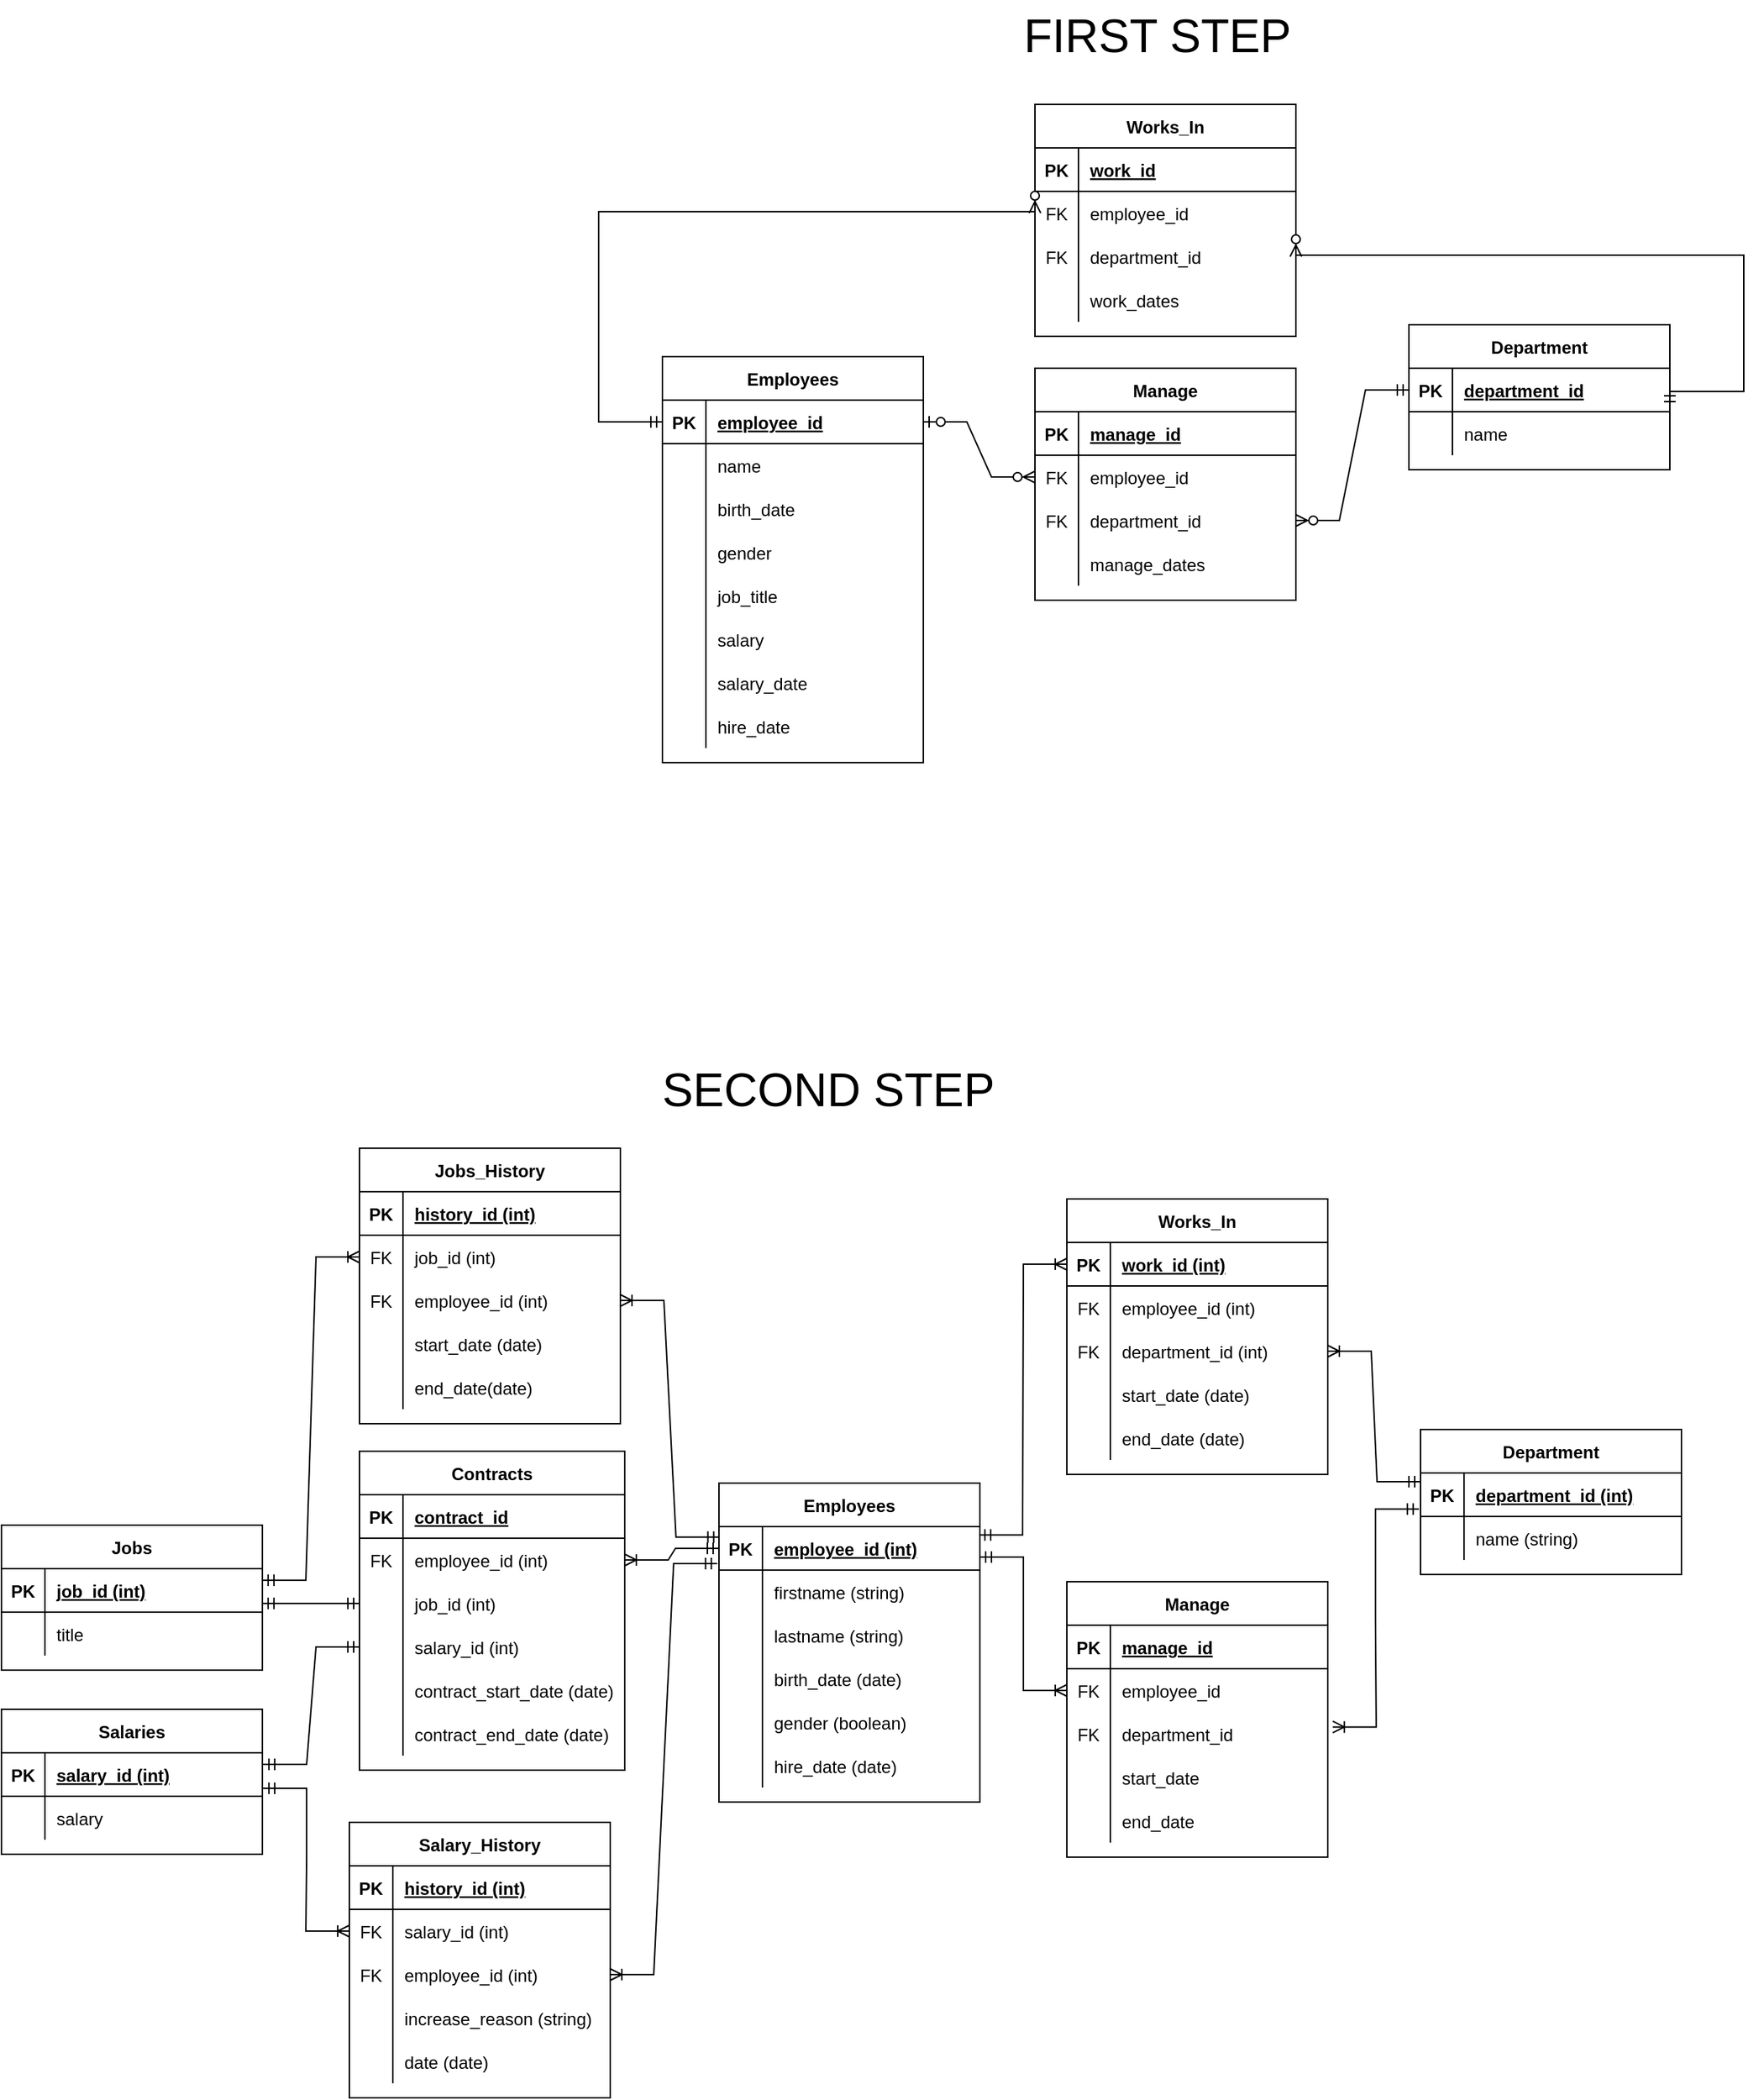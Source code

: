 <mxfile version="20.3.0" type="device"><diagram id="R2lEEEUBdFMjLlhIrx00" name="Page-1"><mxGraphModel dx="2985" dy="721" grid="0" gridSize="10" guides="1" tooltips="1" connect="1" arrows="1" fold="1" page="0" pageScale="1" pageWidth="850" pageHeight="1100" math="0" shadow="0" extFonts="Permanent Marker^https://fonts.googleapis.com/css?family=Permanent+Marker"><root><mxCell id="0"/><mxCell id="1" parent="0"/><mxCell id="Tl-QzcuxDfCvhI-cPgj3-1" value="Employees" style="shape=table;startSize=30;container=1;collapsible=1;childLayout=tableLayout;fixedRows=1;rowLines=0;fontStyle=1;align=center;resizeLast=1;" parent="1" vertex="1"><mxGeometry x="-785" y="264" width="180" height="280" as="geometry"/></mxCell><mxCell id="Tl-QzcuxDfCvhI-cPgj3-2" value="" style="shape=tableRow;horizontal=0;startSize=0;swimlaneHead=0;swimlaneBody=0;fillColor=none;collapsible=0;dropTarget=0;points=[[0,0.5],[1,0.5]];portConstraint=eastwest;top=0;left=0;right=0;bottom=1;" parent="Tl-QzcuxDfCvhI-cPgj3-1" vertex="1"><mxGeometry y="30" width="180" height="30" as="geometry"/></mxCell><mxCell id="Tl-QzcuxDfCvhI-cPgj3-3" value="PK" style="shape=partialRectangle;connectable=0;fillColor=none;top=0;left=0;bottom=0;right=0;fontStyle=1;overflow=hidden;" parent="Tl-QzcuxDfCvhI-cPgj3-2" vertex="1"><mxGeometry width="30" height="30" as="geometry"><mxRectangle width="30" height="30" as="alternateBounds"/></mxGeometry></mxCell><mxCell id="Tl-QzcuxDfCvhI-cPgj3-4" value="employee_id" style="shape=partialRectangle;connectable=0;fillColor=none;top=0;left=0;bottom=0;right=0;align=left;spacingLeft=6;fontStyle=5;overflow=hidden;" parent="Tl-QzcuxDfCvhI-cPgj3-2" vertex="1"><mxGeometry x="30" width="150" height="30" as="geometry"><mxRectangle width="150" height="30" as="alternateBounds"/></mxGeometry></mxCell><mxCell id="Tl-QzcuxDfCvhI-cPgj3-5" value="" style="shape=tableRow;horizontal=0;startSize=0;swimlaneHead=0;swimlaneBody=0;fillColor=none;collapsible=0;dropTarget=0;points=[[0,0.5],[1,0.5]];portConstraint=eastwest;top=0;left=0;right=0;bottom=0;" parent="Tl-QzcuxDfCvhI-cPgj3-1" vertex="1"><mxGeometry y="60" width="180" height="30" as="geometry"/></mxCell><mxCell id="Tl-QzcuxDfCvhI-cPgj3-6" value="" style="shape=partialRectangle;connectable=0;fillColor=none;top=0;left=0;bottom=0;right=0;editable=1;overflow=hidden;" parent="Tl-QzcuxDfCvhI-cPgj3-5" vertex="1"><mxGeometry width="30" height="30" as="geometry"><mxRectangle width="30" height="30" as="alternateBounds"/></mxGeometry></mxCell><mxCell id="Tl-QzcuxDfCvhI-cPgj3-7" value="name" style="shape=partialRectangle;connectable=0;fillColor=none;top=0;left=0;bottom=0;right=0;align=left;spacingLeft=6;overflow=hidden;" parent="Tl-QzcuxDfCvhI-cPgj3-5" vertex="1"><mxGeometry x="30" width="150" height="30" as="geometry"><mxRectangle width="150" height="30" as="alternateBounds"/></mxGeometry></mxCell><mxCell id="Tl-QzcuxDfCvhI-cPgj3-8" value="" style="shape=tableRow;horizontal=0;startSize=0;swimlaneHead=0;swimlaneBody=0;fillColor=none;collapsible=0;dropTarget=0;points=[[0,0.5],[1,0.5]];portConstraint=eastwest;top=0;left=0;right=0;bottom=0;" parent="Tl-QzcuxDfCvhI-cPgj3-1" vertex="1"><mxGeometry y="90" width="180" height="30" as="geometry"/></mxCell><mxCell id="Tl-QzcuxDfCvhI-cPgj3-9" value="" style="shape=partialRectangle;connectable=0;fillColor=none;top=0;left=0;bottom=0;right=0;editable=1;overflow=hidden;" parent="Tl-QzcuxDfCvhI-cPgj3-8" vertex="1"><mxGeometry width="30" height="30" as="geometry"><mxRectangle width="30" height="30" as="alternateBounds"/></mxGeometry></mxCell><mxCell id="Tl-QzcuxDfCvhI-cPgj3-10" value="birth_date" style="shape=partialRectangle;connectable=0;fillColor=none;top=0;left=0;bottom=0;right=0;align=left;spacingLeft=6;overflow=hidden;" parent="Tl-QzcuxDfCvhI-cPgj3-8" vertex="1"><mxGeometry x="30" width="150" height="30" as="geometry"><mxRectangle width="150" height="30" as="alternateBounds"/></mxGeometry></mxCell><mxCell id="Tl-QzcuxDfCvhI-cPgj3-11" value="" style="shape=tableRow;horizontal=0;startSize=0;swimlaneHead=0;swimlaneBody=0;fillColor=none;collapsible=0;dropTarget=0;points=[[0,0.5],[1,0.5]];portConstraint=eastwest;top=0;left=0;right=0;bottom=0;" parent="Tl-QzcuxDfCvhI-cPgj3-1" vertex="1"><mxGeometry y="120" width="180" height="30" as="geometry"/></mxCell><mxCell id="Tl-QzcuxDfCvhI-cPgj3-12" value="" style="shape=partialRectangle;connectable=0;fillColor=none;top=0;left=0;bottom=0;right=0;editable=1;overflow=hidden;" parent="Tl-QzcuxDfCvhI-cPgj3-11" vertex="1"><mxGeometry width="30" height="30" as="geometry"><mxRectangle width="30" height="30" as="alternateBounds"/></mxGeometry></mxCell><mxCell id="Tl-QzcuxDfCvhI-cPgj3-13" value="gender" style="shape=partialRectangle;connectable=0;fillColor=none;top=0;left=0;bottom=0;right=0;align=left;spacingLeft=6;overflow=hidden;" parent="Tl-QzcuxDfCvhI-cPgj3-11" vertex="1"><mxGeometry x="30" width="150" height="30" as="geometry"><mxRectangle width="150" height="30" as="alternateBounds"/></mxGeometry></mxCell><mxCell id="Tl-QzcuxDfCvhI-cPgj3-75" value="" style="shape=tableRow;horizontal=0;startSize=0;swimlaneHead=0;swimlaneBody=0;fillColor=none;collapsible=0;dropTarget=0;points=[[0,0.5],[1,0.5]];portConstraint=eastwest;top=0;left=0;right=0;bottom=0;" parent="Tl-QzcuxDfCvhI-cPgj3-1" vertex="1"><mxGeometry y="150" width="180" height="30" as="geometry"/></mxCell><mxCell id="Tl-QzcuxDfCvhI-cPgj3-76" value="" style="shape=partialRectangle;connectable=0;fillColor=none;top=0;left=0;bottom=0;right=0;editable=1;overflow=hidden;" parent="Tl-QzcuxDfCvhI-cPgj3-75" vertex="1"><mxGeometry width="30" height="30" as="geometry"><mxRectangle width="30" height="30" as="alternateBounds"/></mxGeometry></mxCell><mxCell id="Tl-QzcuxDfCvhI-cPgj3-77" value="job_title" style="shape=partialRectangle;connectable=0;fillColor=none;top=0;left=0;bottom=0;right=0;align=left;spacingLeft=6;overflow=hidden;" parent="Tl-QzcuxDfCvhI-cPgj3-75" vertex="1"><mxGeometry x="30" width="150" height="30" as="geometry"><mxRectangle width="150" height="30" as="alternateBounds"/></mxGeometry></mxCell><mxCell id="Tl-QzcuxDfCvhI-cPgj3-78" value="" style="shape=tableRow;horizontal=0;startSize=0;swimlaneHead=0;swimlaneBody=0;fillColor=none;collapsible=0;dropTarget=0;points=[[0,0.5],[1,0.5]];portConstraint=eastwest;top=0;left=0;right=0;bottom=0;" parent="Tl-QzcuxDfCvhI-cPgj3-1" vertex="1"><mxGeometry y="180" width="180" height="30" as="geometry"/></mxCell><mxCell id="Tl-QzcuxDfCvhI-cPgj3-79" value="" style="shape=partialRectangle;connectable=0;fillColor=none;top=0;left=0;bottom=0;right=0;editable=1;overflow=hidden;" parent="Tl-QzcuxDfCvhI-cPgj3-78" vertex="1"><mxGeometry width="30" height="30" as="geometry"><mxRectangle width="30" height="30" as="alternateBounds"/></mxGeometry></mxCell><mxCell id="Tl-QzcuxDfCvhI-cPgj3-80" value="salary" style="shape=partialRectangle;connectable=0;fillColor=none;top=0;left=0;bottom=0;right=0;align=left;spacingLeft=6;overflow=hidden;" parent="Tl-QzcuxDfCvhI-cPgj3-78" vertex="1"><mxGeometry x="30" width="150" height="30" as="geometry"><mxRectangle width="150" height="30" as="alternateBounds"/></mxGeometry></mxCell><mxCell id="Tl-QzcuxDfCvhI-cPgj3-81" value="" style="shape=tableRow;horizontal=0;startSize=0;swimlaneHead=0;swimlaneBody=0;fillColor=none;collapsible=0;dropTarget=0;points=[[0,0.5],[1,0.5]];portConstraint=eastwest;top=0;left=0;right=0;bottom=0;" parent="Tl-QzcuxDfCvhI-cPgj3-1" vertex="1"><mxGeometry y="210" width="180" height="30" as="geometry"/></mxCell><mxCell id="Tl-QzcuxDfCvhI-cPgj3-82" value="" style="shape=partialRectangle;connectable=0;fillColor=none;top=0;left=0;bottom=0;right=0;editable=1;overflow=hidden;" parent="Tl-QzcuxDfCvhI-cPgj3-81" vertex="1"><mxGeometry width="30" height="30" as="geometry"><mxRectangle width="30" height="30" as="alternateBounds"/></mxGeometry></mxCell><mxCell id="Tl-QzcuxDfCvhI-cPgj3-83" value="salary_date" style="shape=partialRectangle;connectable=0;fillColor=none;top=0;left=0;bottom=0;right=0;align=left;spacingLeft=6;overflow=hidden;" parent="Tl-QzcuxDfCvhI-cPgj3-81" vertex="1"><mxGeometry x="30" width="150" height="30" as="geometry"><mxRectangle width="150" height="30" as="alternateBounds"/></mxGeometry></mxCell><mxCell id="Tl-QzcuxDfCvhI-cPgj3-84" value="" style="shape=tableRow;horizontal=0;startSize=0;swimlaneHead=0;swimlaneBody=0;fillColor=none;collapsible=0;dropTarget=0;points=[[0,0.5],[1,0.5]];portConstraint=eastwest;top=0;left=0;right=0;bottom=0;" parent="Tl-QzcuxDfCvhI-cPgj3-1" vertex="1"><mxGeometry y="240" width="180" height="30" as="geometry"/></mxCell><mxCell id="Tl-QzcuxDfCvhI-cPgj3-85" value="" style="shape=partialRectangle;connectable=0;fillColor=none;top=0;left=0;bottom=0;right=0;editable=1;overflow=hidden;" parent="Tl-QzcuxDfCvhI-cPgj3-84" vertex="1"><mxGeometry width="30" height="30" as="geometry"><mxRectangle width="30" height="30" as="alternateBounds"/></mxGeometry></mxCell><mxCell id="Tl-QzcuxDfCvhI-cPgj3-86" value="hire_date" style="shape=partialRectangle;connectable=0;fillColor=none;top=0;left=0;bottom=0;right=0;align=left;spacingLeft=6;overflow=hidden;" parent="Tl-QzcuxDfCvhI-cPgj3-84" vertex="1"><mxGeometry x="30" width="150" height="30" as="geometry"><mxRectangle width="150" height="30" as="alternateBounds"/></mxGeometry></mxCell><mxCell id="Tl-QzcuxDfCvhI-cPgj3-14" value="Department" style="shape=table;startSize=30;container=1;collapsible=1;childLayout=tableLayout;fixedRows=1;rowLines=0;fontStyle=1;align=center;resizeLast=1;" parent="1" vertex="1"><mxGeometry x="-270" y="242" width="180" height="100" as="geometry"/></mxCell><mxCell id="Tl-QzcuxDfCvhI-cPgj3-15" value="" style="shape=tableRow;horizontal=0;startSize=0;swimlaneHead=0;swimlaneBody=0;fillColor=none;collapsible=0;dropTarget=0;points=[[0,0.5],[1,0.5]];portConstraint=eastwest;top=0;left=0;right=0;bottom=1;" parent="Tl-QzcuxDfCvhI-cPgj3-14" vertex="1"><mxGeometry y="30" width="180" height="30" as="geometry"/></mxCell><mxCell id="Tl-QzcuxDfCvhI-cPgj3-16" value="PK" style="shape=partialRectangle;connectable=0;fillColor=none;top=0;left=0;bottom=0;right=0;fontStyle=1;overflow=hidden;" parent="Tl-QzcuxDfCvhI-cPgj3-15" vertex="1"><mxGeometry width="30" height="30" as="geometry"><mxRectangle width="30" height="30" as="alternateBounds"/></mxGeometry></mxCell><mxCell id="Tl-QzcuxDfCvhI-cPgj3-17" value="department_id" style="shape=partialRectangle;connectable=0;fillColor=none;top=0;left=0;bottom=0;right=0;align=left;spacingLeft=6;fontStyle=5;overflow=hidden;" parent="Tl-QzcuxDfCvhI-cPgj3-15" vertex="1"><mxGeometry x="30" width="150" height="30" as="geometry"><mxRectangle width="150" height="30" as="alternateBounds"/></mxGeometry></mxCell><mxCell id="Tl-QzcuxDfCvhI-cPgj3-18" value="" style="shape=tableRow;horizontal=0;startSize=0;swimlaneHead=0;swimlaneBody=0;fillColor=none;collapsible=0;dropTarget=0;points=[[0,0.5],[1,0.5]];portConstraint=eastwest;top=0;left=0;right=0;bottom=0;" parent="Tl-QzcuxDfCvhI-cPgj3-14" vertex="1"><mxGeometry y="60" width="180" height="30" as="geometry"/></mxCell><mxCell id="Tl-QzcuxDfCvhI-cPgj3-19" value="" style="shape=partialRectangle;connectable=0;fillColor=none;top=0;left=0;bottom=0;right=0;editable=1;overflow=hidden;" parent="Tl-QzcuxDfCvhI-cPgj3-18" vertex="1"><mxGeometry width="30" height="30" as="geometry"><mxRectangle width="30" height="30" as="alternateBounds"/></mxGeometry></mxCell><mxCell id="Tl-QzcuxDfCvhI-cPgj3-20" value="name" style="shape=partialRectangle;connectable=0;fillColor=none;top=0;left=0;bottom=0;right=0;align=left;spacingLeft=6;overflow=hidden;" parent="Tl-QzcuxDfCvhI-cPgj3-18" vertex="1"><mxGeometry x="30" width="150" height="30" as="geometry"><mxRectangle width="150" height="30" as="alternateBounds"/></mxGeometry></mxCell><mxCell id="Tl-QzcuxDfCvhI-cPgj3-27" value="Works_In" style="shape=table;startSize=30;container=1;collapsible=1;childLayout=tableLayout;fixedRows=1;rowLines=0;fontStyle=1;align=center;resizeLast=1;" parent="1" vertex="1"><mxGeometry x="-528" y="90" width="180" height="160" as="geometry"/></mxCell><mxCell id="Tl-QzcuxDfCvhI-cPgj3-28" value="" style="shape=tableRow;horizontal=0;startSize=0;swimlaneHead=0;swimlaneBody=0;fillColor=none;collapsible=0;dropTarget=0;points=[[0,0.5],[1,0.5]];portConstraint=eastwest;top=0;left=0;right=0;bottom=1;" parent="Tl-QzcuxDfCvhI-cPgj3-27" vertex="1"><mxGeometry y="30" width="180" height="30" as="geometry"/></mxCell><mxCell id="Tl-QzcuxDfCvhI-cPgj3-29" value="PK" style="shape=partialRectangle;connectable=0;fillColor=none;top=0;left=0;bottom=0;right=0;fontStyle=1;overflow=hidden;" parent="Tl-QzcuxDfCvhI-cPgj3-28" vertex="1"><mxGeometry width="30" height="30" as="geometry"><mxRectangle width="30" height="30" as="alternateBounds"/></mxGeometry></mxCell><mxCell id="Tl-QzcuxDfCvhI-cPgj3-30" value="work_id" style="shape=partialRectangle;connectable=0;fillColor=none;top=0;left=0;bottom=0;right=0;align=left;spacingLeft=6;fontStyle=5;overflow=hidden;" parent="Tl-QzcuxDfCvhI-cPgj3-28" vertex="1"><mxGeometry x="30" width="150" height="30" as="geometry"><mxRectangle width="150" height="30" as="alternateBounds"/></mxGeometry></mxCell><mxCell id="Tl-QzcuxDfCvhI-cPgj3-53" value="" style="shape=tableRow;horizontal=0;startSize=0;swimlaneHead=0;swimlaneBody=0;fillColor=none;collapsible=0;dropTarget=0;points=[[0,0.5],[1,0.5]];portConstraint=eastwest;top=0;left=0;right=0;bottom=0;" parent="Tl-QzcuxDfCvhI-cPgj3-27" vertex="1"><mxGeometry y="60" width="180" height="30" as="geometry"/></mxCell><mxCell id="Tl-QzcuxDfCvhI-cPgj3-54" value="FK" style="shape=partialRectangle;connectable=0;fillColor=none;top=0;left=0;bottom=0;right=0;fontStyle=0;overflow=hidden;" parent="Tl-QzcuxDfCvhI-cPgj3-53" vertex="1"><mxGeometry width="30" height="30" as="geometry"><mxRectangle width="30" height="30" as="alternateBounds"/></mxGeometry></mxCell><mxCell id="Tl-QzcuxDfCvhI-cPgj3-55" value="employee_id" style="shape=partialRectangle;connectable=0;fillColor=none;top=0;left=0;bottom=0;right=0;align=left;spacingLeft=6;fontStyle=0;overflow=hidden;" parent="Tl-QzcuxDfCvhI-cPgj3-53" vertex="1"><mxGeometry x="30" width="150" height="30" as="geometry"><mxRectangle width="150" height="30" as="alternateBounds"/></mxGeometry></mxCell><mxCell id="Tl-QzcuxDfCvhI-cPgj3-56" value="" style="shape=tableRow;horizontal=0;startSize=0;swimlaneHead=0;swimlaneBody=0;fillColor=none;collapsible=0;dropTarget=0;points=[[0,0.5],[1,0.5]];portConstraint=eastwest;top=0;left=0;right=0;bottom=0;" parent="Tl-QzcuxDfCvhI-cPgj3-27" vertex="1"><mxGeometry y="90" width="180" height="30" as="geometry"/></mxCell><mxCell id="Tl-QzcuxDfCvhI-cPgj3-57" value="FK" style="shape=partialRectangle;connectable=0;fillColor=none;top=0;left=0;bottom=0;right=0;fontStyle=0;overflow=hidden;" parent="Tl-QzcuxDfCvhI-cPgj3-56" vertex="1"><mxGeometry width="30" height="30" as="geometry"><mxRectangle width="30" height="30" as="alternateBounds"/></mxGeometry></mxCell><mxCell id="Tl-QzcuxDfCvhI-cPgj3-58" value="department_id" style="shape=partialRectangle;connectable=0;fillColor=none;top=0;left=0;bottom=0;right=0;align=left;spacingLeft=6;fontStyle=0;overflow=hidden;" parent="Tl-QzcuxDfCvhI-cPgj3-56" vertex="1"><mxGeometry x="30" width="150" height="30" as="geometry"><mxRectangle width="150" height="30" as="alternateBounds"/></mxGeometry></mxCell><mxCell id="Tl-QzcuxDfCvhI-cPgj3-31" value="" style="shape=tableRow;horizontal=0;startSize=0;swimlaneHead=0;swimlaneBody=0;fillColor=none;collapsible=0;dropTarget=0;points=[[0,0.5],[1,0.5]];portConstraint=eastwest;top=0;left=0;right=0;bottom=0;" parent="Tl-QzcuxDfCvhI-cPgj3-27" vertex="1"><mxGeometry y="120" width="180" height="30" as="geometry"/></mxCell><mxCell id="Tl-QzcuxDfCvhI-cPgj3-32" value="" style="shape=partialRectangle;connectable=0;fillColor=none;top=0;left=0;bottom=0;right=0;editable=1;overflow=hidden;" parent="Tl-QzcuxDfCvhI-cPgj3-31" vertex="1"><mxGeometry width="30" height="30" as="geometry"><mxRectangle width="30" height="30" as="alternateBounds"/></mxGeometry></mxCell><mxCell id="Tl-QzcuxDfCvhI-cPgj3-33" value="work_dates" style="shape=partialRectangle;connectable=0;fillColor=none;top=0;left=0;bottom=0;right=0;align=left;spacingLeft=6;overflow=hidden;" parent="Tl-QzcuxDfCvhI-cPgj3-31" vertex="1"><mxGeometry x="30" width="150" height="30" as="geometry"><mxRectangle width="150" height="30" as="alternateBounds"/></mxGeometry></mxCell><mxCell id="Tl-QzcuxDfCvhI-cPgj3-59" value="Manage" style="shape=table;startSize=30;container=1;collapsible=1;childLayout=tableLayout;fixedRows=1;rowLines=0;fontStyle=1;align=center;resizeLast=1;" parent="1" vertex="1"><mxGeometry x="-528" y="272" width="180" height="160" as="geometry"/></mxCell><mxCell id="Tl-QzcuxDfCvhI-cPgj3-60" value="" style="shape=tableRow;horizontal=0;startSize=0;swimlaneHead=0;swimlaneBody=0;fillColor=none;collapsible=0;dropTarget=0;points=[[0,0.5],[1,0.5]];portConstraint=eastwest;top=0;left=0;right=0;bottom=1;" parent="Tl-QzcuxDfCvhI-cPgj3-59" vertex="1"><mxGeometry y="30" width="180" height="30" as="geometry"/></mxCell><mxCell id="Tl-QzcuxDfCvhI-cPgj3-61" value="PK" style="shape=partialRectangle;connectable=0;fillColor=none;top=0;left=0;bottom=0;right=0;fontStyle=1;overflow=hidden;" parent="Tl-QzcuxDfCvhI-cPgj3-60" vertex="1"><mxGeometry width="30" height="30" as="geometry"><mxRectangle width="30" height="30" as="alternateBounds"/></mxGeometry></mxCell><mxCell id="Tl-QzcuxDfCvhI-cPgj3-62" value="manage_id" style="shape=partialRectangle;connectable=0;fillColor=none;top=0;left=0;bottom=0;right=0;align=left;spacingLeft=6;fontStyle=5;overflow=hidden;" parent="Tl-QzcuxDfCvhI-cPgj3-60" vertex="1"><mxGeometry x="30" width="150" height="30" as="geometry"><mxRectangle width="150" height="30" as="alternateBounds"/></mxGeometry></mxCell><mxCell id="Tl-QzcuxDfCvhI-cPgj3-63" value="" style="shape=tableRow;horizontal=0;startSize=0;swimlaneHead=0;swimlaneBody=0;fillColor=none;collapsible=0;dropTarget=0;points=[[0,0.5],[1,0.5]];portConstraint=eastwest;top=0;left=0;right=0;bottom=0;" parent="Tl-QzcuxDfCvhI-cPgj3-59" vertex="1"><mxGeometry y="60" width="180" height="30" as="geometry"/></mxCell><mxCell id="Tl-QzcuxDfCvhI-cPgj3-64" value="FK" style="shape=partialRectangle;connectable=0;fillColor=none;top=0;left=0;bottom=0;right=0;fontStyle=0;overflow=hidden;" parent="Tl-QzcuxDfCvhI-cPgj3-63" vertex="1"><mxGeometry width="30" height="30" as="geometry"><mxRectangle width="30" height="30" as="alternateBounds"/></mxGeometry></mxCell><mxCell id="Tl-QzcuxDfCvhI-cPgj3-65" value="employee_id" style="shape=partialRectangle;connectable=0;fillColor=none;top=0;left=0;bottom=0;right=0;align=left;spacingLeft=6;fontStyle=0;overflow=hidden;" parent="Tl-QzcuxDfCvhI-cPgj3-63" vertex="1"><mxGeometry x="30" width="150" height="30" as="geometry"><mxRectangle width="150" height="30" as="alternateBounds"/></mxGeometry></mxCell><mxCell id="Tl-QzcuxDfCvhI-cPgj3-66" value="" style="shape=tableRow;horizontal=0;startSize=0;swimlaneHead=0;swimlaneBody=0;fillColor=none;collapsible=0;dropTarget=0;points=[[0,0.5],[1,0.5]];portConstraint=eastwest;top=0;left=0;right=0;bottom=0;" parent="Tl-QzcuxDfCvhI-cPgj3-59" vertex="1"><mxGeometry y="90" width="180" height="30" as="geometry"/></mxCell><mxCell id="Tl-QzcuxDfCvhI-cPgj3-67" value="FK" style="shape=partialRectangle;connectable=0;fillColor=none;top=0;left=0;bottom=0;right=0;fontStyle=0;overflow=hidden;" parent="Tl-QzcuxDfCvhI-cPgj3-66" vertex="1"><mxGeometry width="30" height="30" as="geometry"><mxRectangle width="30" height="30" as="alternateBounds"/></mxGeometry></mxCell><mxCell id="Tl-QzcuxDfCvhI-cPgj3-68" value="department_id" style="shape=partialRectangle;connectable=0;fillColor=none;top=0;left=0;bottom=0;right=0;align=left;spacingLeft=6;fontStyle=0;overflow=hidden;" parent="Tl-QzcuxDfCvhI-cPgj3-66" vertex="1"><mxGeometry x="30" width="150" height="30" as="geometry"><mxRectangle width="150" height="30" as="alternateBounds"/></mxGeometry></mxCell><mxCell id="Tl-QzcuxDfCvhI-cPgj3-69" value="" style="shape=tableRow;horizontal=0;startSize=0;swimlaneHead=0;swimlaneBody=0;fillColor=none;collapsible=0;dropTarget=0;points=[[0,0.5],[1,0.5]];portConstraint=eastwest;top=0;left=0;right=0;bottom=0;" parent="Tl-QzcuxDfCvhI-cPgj3-59" vertex="1"><mxGeometry y="120" width="180" height="30" as="geometry"/></mxCell><mxCell id="Tl-QzcuxDfCvhI-cPgj3-70" value="" style="shape=partialRectangle;connectable=0;fillColor=none;top=0;left=0;bottom=0;right=0;editable=1;overflow=hidden;" parent="Tl-QzcuxDfCvhI-cPgj3-69" vertex="1"><mxGeometry width="30" height="30" as="geometry"><mxRectangle width="30" height="30" as="alternateBounds"/></mxGeometry></mxCell><mxCell id="Tl-QzcuxDfCvhI-cPgj3-71" value="manage_dates" style="shape=partialRectangle;connectable=0;fillColor=none;top=0;left=0;bottom=0;right=0;align=left;spacingLeft=6;overflow=hidden;" parent="Tl-QzcuxDfCvhI-cPgj3-69" vertex="1"><mxGeometry x="30" width="150" height="30" as="geometry"><mxRectangle width="150" height="30" as="alternateBounds"/></mxGeometry></mxCell><mxCell id="Tl-QzcuxDfCvhI-cPgj3-88" value="" style="edgeStyle=entityRelationEdgeStyle;fontSize=12;html=1;endArrow=ERzeroToMany;startArrow=ERmandOne;rounded=0;exitX=0;exitY=0.5;exitDx=0;exitDy=0;entryX=1;entryY=0.5;entryDx=0;entryDy=0;" parent="1" source="Tl-QzcuxDfCvhI-cPgj3-15" target="Tl-QzcuxDfCvhI-cPgj3-66" edge="1"><mxGeometry width="100" height="100" relative="1" as="geometry"><mxPoint x="-242" y="561" as="sourcePoint"/><mxPoint x="-142" y="461" as="targetPoint"/></mxGeometry></mxCell><mxCell id="Tl-QzcuxDfCvhI-cPgj3-90" value="" style="edgeStyle=entityRelationEdgeStyle;fontSize=12;html=1;endArrow=ERzeroToMany;startArrow=ERzeroToOne;rounded=0;exitX=1;exitY=0.5;exitDx=0;exitDy=0;entryX=0;entryY=0.5;entryDx=0;entryDy=0;" parent="1" source="Tl-QzcuxDfCvhI-cPgj3-2" target="Tl-QzcuxDfCvhI-cPgj3-63" edge="1"><mxGeometry width="100" height="100" relative="1" as="geometry"><mxPoint x="-689" y="426" as="sourcePoint"/><mxPoint x="-589" y="326" as="targetPoint"/></mxGeometry></mxCell><mxCell id="Tl-QzcuxDfCvhI-cPgj3-93" value="" style="edgeStyle=orthogonalEdgeStyle;fontSize=12;html=1;endArrow=ERzeroToMany;startArrow=ERmandOne;rounded=0;elbow=vertical;entryX=0;entryY=0.5;entryDx=0;entryDy=0;exitX=0;exitY=0.5;exitDx=0;exitDy=0;" parent="1" source="Tl-QzcuxDfCvhI-cPgj3-2" target="Tl-QzcuxDfCvhI-cPgj3-53" edge="1"><mxGeometry width="100" height="100" relative="1" as="geometry"><mxPoint x="-1000" y="346" as="sourcePoint"/><mxPoint x="-900" y="246" as="targetPoint"/><Array as="points"><mxPoint x="-829" y="309"/><mxPoint x="-829" y="164"/><mxPoint x="-528" y="164"/></Array></mxGeometry></mxCell><mxCell id="Tl-QzcuxDfCvhI-cPgj3-94" value="" style="edgeStyle=orthogonalEdgeStyle;fontSize=12;html=1;endArrow=ERzeroToMany;startArrow=ERmandOne;rounded=0;elbow=vertical;exitX=1;exitY=0.5;exitDx=0;exitDy=0;entryX=1;entryY=0.5;entryDx=0;entryDy=0;" parent="1" source="Tl-QzcuxDfCvhI-cPgj3-15" target="Tl-QzcuxDfCvhI-cPgj3-56" edge="1"><mxGeometry width="100" height="100" relative="1" as="geometry"><mxPoint x="-503" y="210" as="sourcePoint"/><mxPoint x="-345" y="80" as="targetPoint"/><Array as="points"><mxPoint x="-39" y="288"/><mxPoint x="-39" y="194"/><mxPoint x="-348" y="194"/></Array></mxGeometry></mxCell><mxCell id="Tl-QzcuxDfCvhI-cPgj3-120" value="Employees" style="shape=table;startSize=30;container=1;collapsible=1;childLayout=tableLayout;fixedRows=1;rowLines=0;fontStyle=1;align=center;resizeLast=1;" parent="1" vertex="1"><mxGeometry x="-746" y="1041" width="180" height="220" as="geometry"/></mxCell><mxCell id="Tl-QzcuxDfCvhI-cPgj3-121" value="" style="shape=tableRow;horizontal=0;startSize=0;swimlaneHead=0;swimlaneBody=0;fillColor=none;collapsible=0;dropTarget=0;points=[[0,0.5],[1,0.5]];portConstraint=eastwest;top=0;left=0;right=0;bottom=1;" parent="Tl-QzcuxDfCvhI-cPgj3-120" vertex="1"><mxGeometry y="30" width="180" height="30" as="geometry"/></mxCell><mxCell id="Tl-QzcuxDfCvhI-cPgj3-122" value="PK" style="shape=partialRectangle;connectable=0;fillColor=none;top=0;left=0;bottom=0;right=0;fontStyle=1;overflow=hidden;" parent="Tl-QzcuxDfCvhI-cPgj3-121" vertex="1"><mxGeometry width="30" height="30" as="geometry"><mxRectangle width="30" height="30" as="alternateBounds"/></mxGeometry></mxCell><mxCell id="Tl-QzcuxDfCvhI-cPgj3-123" value="employee_id (int)" style="shape=partialRectangle;connectable=0;fillColor=none;top=0;left=0;bottom=0;right=0;align=left;spacingLeft=6;fontStyle=5;overflow=hidden;" parent="Tl-QzcuxDfCvhI-cPgj3-121" vertex="1"><mxGeometry x="30" width="150" height="30" as="geometry"><mxRectangle width="150" height="30" as="alternateBounds"/></mxGeometry></mxCell><mxCell id="Tl-QzcuxDfCvhI-cPgj3-124" value="" style="shape=tableRow;horizontal=0;startSize=0;swimlaneHead=0;swimlaneBody=0;fillColor=none;collapsible=0;dropTarget=0;points=[[0,0.5],[1,0.5]];portConstraint=eastwest;top=0;left=0;right=0;bottom=0;" parent="Tl-QzcuxDfCvhI-cPgj3-120" vertex="1"><mxGeometry y="60" width="180" height="30" as="geometry"/></mxCell><mxCell id="Tl-QzcuxDfCvhI-cPgj3-125" value="" style="shape=partialRectangle;connectable=0;fillColor=none;top=0;left=0;bottom=0;right=0;editable=1;overflow=hidden;" parent="Tl-QzcuxDfCvhI-cPgj3-124" vertex="1"><mxGeometry width="30" height="30" as="geometry"><mxRectangle width="30" height="30" as="alternateBounds"/></mxGeometry></mxCell><mxCell id="Tl-QzcuxDfCvhI-cPgj3-126" value="firstname (string)" style="shape=partialRectangle;connectable=0;fillColor=none;top=0;left=0;bottom=0;right=0;align=left;spacingLeft=6;overflow=hidden;" parent="Tl-QzcuxDfCvhI-cPgj3-124" vertex="1"><mxGeometry x="30" width="150" height="30" as="geometry"><mxRectangle width="150" height="30" as="alternateBounds"/></mxGeometry></mxCell><mxCell id="WV1o_yC5f_jtzCoqnBSV-42" value="" style="shape=tableRow;horizontal=0;startSize=0;swimlaneHead=0;swimlaneBody=0;fillColor=none;collapsible=0;dropTarget=0;points=[[0,0.5],[1,0.5]];portConstraint=eastwest;top=0;left=0;right=0;bottom=0;" parent="Tl-QzcuxDfCvhI-cPgj3-120" vertex="1"><mxGeometry y="90" width="180" height="30" as="geometry"/></mxCell><mxCell id="WV1o_yC5f_jtzCoqnBSV-43" value="" style="shape=partialRectangle;connectable=0;fillColor=none;top=0;left=0;bottom=0;right=0;editable=1;overflow=hidden;" parent="WV1o_yC5f_jtzCoqnBSV-42" vertex="1"><mxGeometry width="30" height="30" as="geometry"><mxRectangle width="30" height="30" as="alternateBounds"/></mxGeometry></mxCell><mxCell id="WV1o_yC5f_jtzCoqnBSV-44" value="lastname (string)" style="shape=partialRectangle;connectable=0;fillColor=none;top=0;left=0;bottom=0;right=0;align=left;spacingLeft=6;overflow=hidden;" parent="WV1o_yC5f_jtzCoqnBSV-42" vertex="1"><mxGeometry x="30" width="150" height="30" as="geometry"><mxRectangle width="150" height="30" as="alternateBounds"/></mxGeometry></mxCell><mxCell id="Tl-QzcuxDfCvhI-cPgj3-127" value="" style="shape=tableRow;horizontal=0;startSize=0;swimlaneHead=0;swimlaneBody=0;fillColor=none;collapsible=0;dropTarget=0;points=[[0,0.5],[1,0.5]];portConstraint=eastwest;top=0;left=0;right=0;bottom=0;" parent="Tl-QzcuxDfCvhI-cPgj3-120" vertex="1"><mxGeometry y="120" width="180" height="30" as="geometry"/></mxCell><mxCell id="Tl-QzcuxDfCvhI-cPgj3-128" value="" style="shape=partialRectangle;connectable=0;fillColor=none;top=0;left=0;bottom=0;right=0;editable=1;overflow=hidden;" parent="Tl-QzcuxDfCvhI-cPgj3-127" vertex="1"><mxGeometry width="30" height="30" as="geometry"><mxRectangle width="30" height="30" as="alternateBounds"/></mxGeometry></mxCell><mxCell id="Tl-QzcuxDfCvhI-cPgj3-129" value="birth_date (date)" style="shape=partialRectangle;connectable=0;fillColor=none;top=0;left=0;bottom=0;right=0;align=left;spacingLeft=6;overflow=hidden;" parent="Tl-QzcuxDfCvhI-cPgj3-127" vertex="1"><mxGeometry x="30" width="150" height="30" as="geometry"><mxRectangle width="150" height="30" as="alternateBounds"/></mxGeometry></mxCell><mxCell id="Tl-QzcuxDfCvhI-cPgj3-130" value="" style="shape=tableRow;horizontal=0;startSize=0;swimlaneHead=0;swimlaneBody=0;fillColor=none;collapsible=0;dropTarget=0;points=[[0,0.5],[1,0.5]];portConstraint=eastwest;top=0;left=0;right=0;bottom=0;" parent="Tl-QzcuxDfCvhI-cPgj3-120" vertex="1"><mxGeometry y="150" width="180" height="30" as="geometry"/></mxCell><mxCell id="Tl-QzcuxDfCvhI-cPgj3-131" value="" style="shape=partialRectangle;connectable=0;fillColor=none;top=0;left=0;bottom=0;right=0;editable=1;overflow=hidden;" parent="Tl-QzcuxDfCvhI-cPgj3-130" vertex="1"><mxGeometry width="30" height="30" as="geometry"><mxRectangle width="30" height="30" as="alternateBounds"/></mxGeometry></mxCell><mxCell id="Tl-QzcuxDfCvhI-cPgj3-132" value="gender (boolean)" style="shape=partialRectangle;connectable=0;fillColor=none;top=0;left=0;bottom=0;right=0;align=left;spacingLeft=6;overflow=hidden;" parent="Tl-QzcuxDfCvhI-cPgj3-130" vertex="1"><mxGeometry x="30" width="150" height="30" as="geometry"><mxRectangle width="150" height="30" as="alternateBounds"/></mxGeometry></mxCell><mxCell id="Tl-QzcuxDfCvhI-cPgj3-142" value="" style="shape=tableRow;horizontal=0;startSize=0;swimlaneHead=0;swimlaneBody=0;fillColor=none;collapsible=0;dropTarget=0;points=[[0,0.5],[1,0.5]];portConstraint=eastwest;top=0;left=0;right=0;bottom=0;" parent="Tl-QzcuxDfCvhI-cPgj3-120" vertex="1"><mxGeometry y="180" width="180" height="30" as="geometry"/></mxCell><mxCell id="Tl-QzcuxDfCvhI-cPgj3-143" value="" style="shape=partialRectangle;connectable=0;fillColor=none;top=0;left=0;bottom=0;right=0;editable=1;overflow=hidden;" parent="Tl-QzcuxDfCvhI-cPgj3-142" vertex="1"><mxGeometry width="30" height="30" as="geometry"><mxRectangle width="30" height="30" as="alternateBounds"/></mxGeometry></mxCell><mxCell id="Tl-QzcuxDfCvhI-cPgj3-144" value="hire_date (date)" style="shape=partialRectangle;connectable=0;fillColor=none;top=0;left=0;bottom=0;right=0;align=left;spacingLeft=6;overflow=hidden;" parent="Tl-QzcuxDfCvhI-cPgj3-142" vertex="1"><mxGeometry x="30" width="150" height="30" as="geometry"><mxRectangle width="150" height="30" as="alternateBounds"/></mxGeometry></mxCell><mxCell id="Tl-QzcuxDfCvhI-cPgj3-145" value="Department" style="shape=table;startSize=30;container=1;collapsible=1;childLayout=tableLayout;fixedRows=1;rowLines=0;fontStyle=1;align=center;resizeLast=1;" parent="1" vertex="1"><mxGeometry x="-262" y="1004" width="180" height="100" as="geometry"/></mxCell><mxCell id="Tl-QzcuxDfCvhI-cPgj3-146" value="" style="shape=tableRow;horizontal=0;startSize=0;swimlaneHead=0;swimlaneBody=0;fillColor=none;collapsible=0;dropTarget=0;points=[[0,0.5],[1,0.5]];portConstraint=eastwest;top=0;left=0;right=0;bottom=1;" parent="Tl-QzcuxDfCvhI-cPgj3-145" vertex="1"><mxGeometry y="30" width="180" height="30" as="geometry"/></mxCell><mxCell id="Tl-QzcuxDfCvhI-cPgj3-147" value="PK" style="shape=partialRectangle;connectable=0;fillColor=none;top=0;left=0;bottom=0;right=0;fontStyle=1;overflow=hidden;" parent="Tl-QzcuxDfCvhI-cPgj3-146" vertex="1"><mxGeometry width="30" height="30" as="geometry"><mxRectangle width="30" height="30" as="alternateBounds"/></mxGeometry></mxCell><mxCell id="Tl-QzcuxDfCvhI-cPgj3-148" value="department_id (int)" style="shape=partialRectangle;connectable=0;fillColor=none;top=0;left=0;bottom=0;right=0;align=left;spacingLeft=6;fontStyle=5;overflow=hidden;" parent="Tl-QzcuxDfCvhI-cPgj3-146" vertex="1"><mxGeometry x="30" width="150" height="30" as="geometry"><mxRectangle width="150" height="30" as="alternateBounds"/></mxGeometry></mxCell><mxCell id="Tl-QzcuxDfCvhI-cPgj3-149" value="" style="shape=tableRow;horizontal=0;startSize=0;swimlaneHead=0;swimlaneBody=0;fillColor=none;collapsible=0;dropTarget=0;points=[[0,0.5],[1,0.5]];portConstraint=eastwest;top=0;left=0;right=0;bottom=0;" parent="Tl-QzcuxDfCvhI-cPgj3-145" vertex="1"><mxGeometry y="60" width="180" height="30" as="geometry"/></mxCell><mxCell id="Tl-QzcuxDfCvhI-cPgj3-150" value="" style="shape=partialRectangle;connectable=0;fillColor=none;top=0;left=0;bottom=0;right=0;editable=1;overflow=hidden;" parent="Tl-QzcuxDfCvhI-cPgj3-149" vertex="1"><mxGeometry width="30" height="30" as="geometry"><mxRectangle width="30" height="30" as="alternateBounds"/></mxGeometry></mxCell><mxCell id="Tl-QzcuxDfCvhI-cPgj3-151" value="name (string)" style="shape=partialRectangle;connectable=0;fillColor=none;top=0;left=0;bottom=0;right=0;align=left;spacingLeft=6;overflow=hidden;" parent="Tl-QzcuxDfCvhI-cPgj3-149" vertex="1"><mxGeometry x="30" width="150" height="30" as="geometry"><mxRectangle width="150" height="30" as="alternateBounds"/></mxGeometry></mxCell><mxCell id="Tl-QzcuxDfCvhI-cPgj3-152" value="Works_In" style="shape=table;startSize=30;container=1;collapsible=1;childLayout=tableLayout;fixedRows=1;rowLines=0;fontStyle=1;align=center;resizeLast=1;" parent="1" vertex="1"><mxGeometry x="-506.0" y="845" width="180" height="190" as="geometry"/></mxCell><mxCell id="Tl-QzcuxDfCvhI-cPgj3-153" value="" style="shape=tableRow;horizontal=0;startSize=0;swimlaneHead=0;swimlaneBody=0;fillColor=none;collapsible=0;dropTarget=0;points=[[0,0.5],[1,0.5]];portConstraint=eastwest;top=0;left=0;right=0;bottom=1;" parent="Tl-QzcuxDfCvhI-cPgj3-152" vertex="1"><mxGeometry y="30" width="180" height="30" as="geometry"/></mxCell><mxCell id="Tl-QzcuxDfCvhI-cPgj3-154" value="PK" style="shape=partialRectangle;connectable=0;fillColor=none;top=0;left=0;bottom=0;right=0;fontStyle=1;overflow=hidden;" parent="Tl-QzcuxDfCvhI-cPgj3-153" vertex="1"><mxGeometry width="30" height="30" as="geometry"><mxRectangle width="30" height="30" as="alternateBounds"/></mxGeometry></mxCell><mxCell id="Tl-QzcuxDfCvhI-cPgj3-155" value="work_id (int)" style="shape=partialRectangle;connectable=0;fillColor=none;top=0;left=0;bottom=0;right=0;align=left;spacingLeft=6;fontStyle=5;overflow=hidden;" parent="Tl-QzcuxDfCvhI-cPgj3-153" vertex="1"><mxGeometry x="30" width="150" height="30" as="geometry"><mxRectangle width="150" height="30" as="alternateBounds"/></mxGeometry></mxCell><mxCell id="Tl-QzcuxDfCvhI-cPgj3-156" value="" style="shape=tableRow;horizontal=0;startSize=0;swimlaneHead=0;swimlaneBody=0;fillColor=none;collapsible=0;dropTarget=0;points=[[0,0.5],[1,0.5]];portConstraint=eastwest;top=0;left=0;right=0;bottom=0;" parent="Tl-QzcuxDfCvhI-cPgj3-152" vertex="1"><mxGeometry y="60" width="180" height="30" as="geometry"/></mxCell><mxCell id="Tl-QzcuxDfCvhI-cPgj3-157" value="FK" style="shape=partialRectangle;connectable=0;fillColor=none;top=0;left=0;bottom=0;right=0;fontStyle=0;overflow=hidden;" parent="Tl-QzcuxDfCvhI-cPgj3-156" vertex="1"><mxGeometry width="30" height="30" as="geometry"><mxRectangle width="30" height="30" as="alternateBounds"/></mxGeometry></mxCell><mxCell id="Tl-QzcuxDfCvhI-cPgj3-158" value="employee_id (int)" style="shape=partialRectangle;connectable=0;fillColor=none;top=0;left=0;bottom=0;right=0;align=left;spacingLeft=6;fontStyle=0;overflow=hidden;" parent="Tl-QzcuxDfCvhI-cPgj3-156" vertex="1"><mxGeometry x="30" width="150" height="30" as="geometry"><mxRectangle width="150" height="30" as="alternateBounds"/></mxGeometry></mxCell><mxCell id="Tl-QzcuxDfCvhI-cPgj3-159" value="" style="shape=tableRow;horizontal=0;startSize=0;swimlaneHead=0;swimlaneBody=0;fillColor=none;collapsible=0;dropTarget=0;points=[[0,0.5],[1,0.5]];portConstraint=eastwest;top=0;left=0;right=0;bottom=0;" parent="Tl-QzcuxDfCvhI-cPgj3-152" vertex="1"><mxGeometry y="90" width="180" height="30" as="geometry"/></mxCell><mxCell id="Tl-QzcuxDfCvhI-cPgj3-160" value="FK" style="shape=partialRectangle;connectable=0;fillColor=none;top=0;left=0;bottom=0;right=0;fontStyle=0;overflow=hidden;" parent="Tl-QzcuxDfCvhI-cPgj3-159" vertex="1"><mxGeometry width="30" height="30" as="geometry"><mxRectangle width="30" height="30" as="alternateBounds"/></mxGeometry></mxCell><mxCell id="Tl-QzcuxDfCvhI-cPgj3-161" value="department_id (int)" style="shape=partialRectangle;connectable=0;fillColor=none;top=0;left=0;bottom=0;right=0;align=left;spacingLeft=6;fontStyle=0;overflow=hidden;" parent="Tl-QzcuxDfCvhI-cPgj3-159" vertex="1"><mxGeometry x="30" width="150" height="30" as="geometry"><mxRectangle width="150" height="30" as="alternateBounds"/></mxGeometry></mxCell><mxCell id="Tl-QzcuxDfCvhI-cPgj3-162" value="" style="shape=tableRow;horizontal=0;startSize=0;swimlaneHead=0;swimlaneBody=0;fillColor=none;collapsible=0;dropTarget=0;points=[[0,0.5],[1,0.5]];portConstraint=eastwest;top=0;left=0;right=0;bottom=0;" parent="Tl-QzcuxDfCvhI-cPgj3-152" vertex="1"><mxGeometry y="120" width="180" height="30" as="geometry"/></mxCell><mxCell id="Tl-QzcuxDfCvhI-cPgj3-163" value="" style="shape=partialRectangle;connectable=0;fillColor=none;top=0;left=0;bottom=0;right=0;editable=1;overflow=hidden;" parent="Tl-QzcuxDfCvhI-cPgj3-162" vertex="1"><mxGeometry width="30" height="30" as="geometry"><mxRectangle width="30" height="30" as="alternateBounds"/></mxGeometry></mxCell><mxCell id="Tl-QzcuxDfCvhI-cPgj3-164" value="start_date (date)" style="shape=partialRectangle;connectable=0;fillColor=none;top=0;left=0;bottom=0;right=0;align=left;spacingLeft=6;overflow=hidden;" parent="Tl-QzcuxDfCvhI-cPgj3-162" vertex="1"><mxGeometry x="30" width="150" height="30" as="geometry"><mxRectangle width="150" height="30" as="alternateBounds"/></mxGeometry></mxCell><mxCell id="WV1o_yC5f_jtzCoqnBSV-45" value="" style="shape=tableRow;horizontal=0;startSize=0;swimlaneHead=0;swimlaneBody=0;fillColor=none;collapsible=0;dropTarget=0;points=[[0,0.5],[1,0.5]];portConstraint=eastwest;top=0;left=0;right=0;bottom=0;" parent="Tl-QzcuxDfCvhI-cPgj3-152" vertex="1"><mxGeometry y="150" width="180" height="30" as="geometry"/></mxCell><mxCell id="WV1o_yC5f_jtzCoqnBSV-46" value="" style="shape=partialRectangle;connectable=0;fillColor=none;top=0;left=0;bottom=0;right=0;editable=1;overflow=hidden;" parent="WV1o_yC5f_jtzCoqnBSV-45" vertex="1"><mxGeometry width="30" height="30" as="geometry"><mxRectangle width="30" height="30" as="alternateBounds"/></mxGeometry></mxCell><mxCell id="WV1o_yC5f_jtzCoqnBSV-47" value="end_date (date)" style="shape=partialRectangle;connectable=0;fillColor=none;top=0;left=0;bottom=0;right=0;align=left;spacingLeft=6;overflow=hidden;" parent="WV1o_yC5f_jtzCoqnBSV-45" vertex="1"><mxGeometry x="30" width="150" height="30" as="geometry"><mxRectangle width="150" height="30" as="alternateBounds"/></mxGeometry></mxCell><mxCell id="Tl-QzcuxDfCvhI-cPgj3-165" value="Manage" style="shape=table;startSize=30;container=1;collapsible=1;childLayout=tableLayout;fixedRows=1;rowLines=0;fontStyle=1;align=center;resizeLast=1;" parent="1" vertex="1"><mxGeometry x="-506.0" y="1109" width="180" height="190" as="geometry"/></mxCell><mxCell id="Tl-QzcuxDfCvhI-cPgj3-166" value="" style="shape=tableRow;horizontal=0;startSize=0;swimlaneHead=0;swimlaneBody=0;fillColor=none;collapsible=0;dropTarget=0;points=[[0,0.5],[1,0.5]];portConstraint=eastwest;top=0;left=0;right=0;bottom=1;" parent="Tl-QzcuxDfCvhI-cPgj3-165" vertex="1"><mxGeometry y="30" width="180" height="30" as="geometry"/></mxCell><mxCell id="Tl-QzcuxDfCvhI-cPgj3-167" value="PK" style="shape=partialRectangle;connectable=0;fillColor=none;top=0;left=0;bottom=0;right=0;fontStyle=1;overflow=hidden;" parent="Tl-QzcuxDfCvhI-cPgj3-166" vertex="1"><mxGeometry width="30" height="30" as="geometry"><mxRectangle width="30" height="30" as="alternateBounds"/></mxGeometry></mxCell><mxCell id="Tl-QzcuxDfCvhI-cPgj3-168" value="manage_id" style="shape=partialRectangle;connectable=0;fillColor=none;top=0;left=0;bottom=0;right=0;align=left;spacingLeft=6;fontStyle=5;overflow=hidden;" parent="Tl-QzcuxDfCvhI-cPgj3-166" vertex="1"><mxGeometry x="30" width="150" height="30" as="geometry"><mxRectangle width="150" height="30" as="alternateBounds"/></mxGeometry></mxCell><mxCell id="Tl-QzcuxDfCvhI-cPgj3-169" value="" style="shape=tableRow;horizontal=0;startSize=0;swimlaneHead=0;swimlaneBody=0;fillColor=none;collapsible=0;dropTarget=0;points=[[0,0.5],[1,0.5]];portConstraint=eastwest;top=0;left=0;right=0;bottom=0;" parent="Tl-QzcuxDfCvhI-cPgj3-165" vertex="1"><mxGeometry y="60" width="180" height="30" as="geometry"/></mxCell><mxCell id="Tl-QzcuxDfCvhI-cPgj3-170" value="FK" style="shape=partialRectangle;connectable=0;fillColor=none;top=0;left=0;bottom=0;right=0;fontStyle=0;overflow=hidden;" parent="Tl-QzcuxDfCvhI-cPgj3-169" vertex="1"><mxGeometry width="30" height="30" as="geometry"><mxRectangle width="30" height="30" as="alternateBounds"/></mxGeometry></mxCell><mxCell id="Tl-QzcuxDfCvhI-cPgj3-171" value="employee_id" style="shape=partialRectangle;connectable=0;fillColor=none;top=0;left=0;bottom=0;right=0;align=left;spacingLeft=6;fontStyle=0;overflow=hidden;" parent="Tl-QzcuxDfCvhI-cPgj3-169" vertex="1"><mxGeometry x="30" width="150" height="30" as="geometry"><mxRectangle width="150" height="30" as="alternateBounds"/></mxGeometry></mxCell><mxCell id="Tl-QzcuxDfCvhI-cPgj3-172" value="" style="shape=tableRow;horizontal=0;startSize=0;swimlaneHead=0;swimlaneBody=0;fillColor=none;collapsible=0;dropTarget=0;points=[[0,0.5],[1,0.5]];portConstraint=eastwest;top=0;left=0;right=0;bottom=0;" parent="Tl-QzcuxDfCvhI-cPgj3-165" vertex="1"><mxGeometry y="90" width="180" height="30" as="geometry"/></mxCell><mxCell id="Tl-QzcuxDfCvhI-cPgj3-173" value="FK" style="shape=partialRectangle;connectable=0;fillColor=none;top=0;left=0;bottom=0;right=0;fontStyle=0;overflow=hidden;" parent="Tl-QzcuxDfCvhI-cPgj3-172" vertex="1"><mxGeometry width="30" height="30" as="geometry"><mxRectangle width="30" height="30" as="alternateBounds"/></mxGeometry></mxCell><mxCell id="Tl-QzcuxDfCvhI-cPgj3-174" value="department_id" style="shape=partialRectangle;connectable=0;fillColor=none;top=0;left=0;bottom=0;right=0;align=left;spacingLeft=6;fontStyle=0;overflow=hidden;" parent="Tl-QzcuxDfCvhI-cPgj3-172" vertex="1"><mxGeometry x="30" width="150" height="30" as="geometry"><mxRectangle width="150" height="30" as="alternateBounds"/></mxGeometry></mxCell><mxCell id="Tl-QzcuxDfCvhI-cPgj3-175" value="" style="shape=tableRow;horizontal=0;startSize=0;swimlaneHead=0;swimlaneBody=0;fillColor=none;collapsible=0;dropTarget=0;points=[[0,0.5],[1,0.5]];portConstraint=eastwest;top=0;left=0;right=0;bottom=0;" parent="Tl-QzcuxDfCvhI-cPgj3-165" vertex="1"><mxGeometry y="120" width="180" height="30" as="geometry"/></mxCell><mxCell id="Tl-QzcuxDfCvhI-cPgj3-176" value="" style="shape=partialRectangle;connectable=0;fillColor=none;top=0;left=0;bottom=0;right=0;editable=1;overflow=hidden;" parent="Tl-QzcuxDfCvhI-cPgj3-175" vertex="1"><mxGeometry width="30" height="30" as="geometry"><mxRectangle width="30" height="30" as="alternateBounds"/></mxGeometry></mxCell><mxCell id="Tl-QzcuxDfCvhI-cPgj3-177" value="start_date" style="shape=partialRectangle;connectable=0;fillColor=none;top=0;left=0;bottom=0;right=0;align=left;spacingLeft=6;overflow=hidden;" parent="Tl-QzcuxDfCvhI-cPgj3-175" vertex="1"><mxGeometry x="30" width="150" height="30" as="geometry"><mxRectangle width="150" height="30" as="alternateBounds"/></mxGeometry></mxCell><mxCell id="WV1o_yC5f_jtzCoqnBSV-48" value="" style="shape=tableRow;horizontal=0;startSize=0;swimlaneHead=0;swimlaneBody=0;fillColor=none;collapsible=0;dropTarget=0;points=[[0,0.5],[1,0.5]];portConstraint=eastwest;top=0;left=0;right=0;bottom=0;" parent="Tl-QzcuxDfCvhI-cPgj3-165" vertex="1"><mxGeometry y="150" width="180" height="30" as="geometry"/></mxCell><mxCell id="WV1o_yC5f_jtzCoqnBSV-49" value="" style="shape=partialRectangle;connectable=0;fillColor=none;top=0;left=0;bottom=0;right=0;editable=1;overflow=hidden;" parent="WV1o_yC5f_jtzCoqnBSV-48" vertex="1"><mxGeometry width="30" height="30" as="geometry"><mxRectangle width="30" height="30" as="alternateBounds"/></mxGeometry></mxCell><mxCell id="WV1o_yC5f_jtzCoqnBSV-50" value="end_date" style="shape=partialRectangle;connectable=0;fillColor=none;top=0;left=0;bottom=0;right=0;align=left;spacingLeft=6;overflow=hidden;" parent="WV1o_yC5f_jtzCoqnBSV-48" vertex="1"><mxGeometry x="30" width="150" height="30" as="geometry"><mxRectangle width="150" height="30" as="alternateBounds"/></mxGeometry></mxCell><mxCell id="Tl-QzcuxDfCvhI-cPgj3-182" value="FIRST STEP" style="text;html=1;align=center;verticalAlign=middle;resizable=0;points=[];autosize=1;strokeColor=none;fillColor=none;fontSize=32;" parent="1" vertex="1"><mxGeometry x="-544" y="18" width="200" height="50" as="geometry"/></mxCell><mxCell id="Tl-QzcuxDfCvhI-cPgj3-183" value="SECOND STEP" style="text;html=1;align=center;verticalAlign=middle;resizable=0;points=[];autosize=1;strokeColor=none;fillColor=none;fontSize=32;" parent="1" vertex="1"><mxGeometry x="-794" y="745" width="245" height="50" as="geometry"/></mxCell><mxCell id="Tl-QzcuxDfCvhI-cPgj3-184" value="Salaries" style="shape=table;startSize=30;container=1;collapsible=1;childLayout=tableLayout;fixedRows=1;rowLines=0;fontStyle=1;align=center;resizeLast=1;" parent="1" vertex="1"><mxGeometry x="-1241" y="1197" width="180" height="100" as="geometry"/></mxCell><mxCell id="Tl-QzcuxDfCvhI-cPgj3-185" value="" style="shape=tableRow;horizontal=0;startSize=0;swimlaneHead=0;swimlaneBody=0;fillColor=none;collapsible=0;dropTarget=0;points=[[0,0.5],[1,0.5]];portConstraint=eastwest;top=0;left=0;right=0;bottom=1;" parent="Tl-QzcuxDfCvhI-cPgj3-184" vertex="1"><mxGeometry y="30" width="180" height="30" as="geometry"/></mxCell><mxCell id="Tl-QzcuxDfCvhI-cPgj3-186" value="PK" style="shape=partialRectangle;connectable=0;fillColor=none;top=0;left=0;bottom=0;right=0;fontStyle=1;overflow=hidden;" parent="Tl-QzcuxDfCvhI-cPgj3-185" vertex="1"><mxGeometry width="30" height="30" as="geometry"><mxRectangle width="30" height="30" as="alternateBounds"/></mxGeometry></mxCell><mxCell id="Tl-QzcuxDfCvhI-cPgj3-187" value="salary_id (int)" style="shape=partialRectangle;connectable=0;fillColor=none;top=0;left=0;bottom=0;right=0;align=left;spacingLeft=6;fontStyle=5;overflow=hidden;" parent="Tl-QzcuxDfCvhI-cPgj3-185" vertex="1"><mxGeometry x="30" width="150" height="30" as="geometry"><mxRectangle width="150" height="30" as="alternateBounds"/></mxGeometry></mxCell><mxCell id="Tl-QzcuxDfCvhI-cPgj3-191" value="" style="shape=tableRow;horizontal=0;startSize=0;swimlaneHead=0;swimlaneBody=0;fillColor=none;collapsible=0;dropTarget=0;points=[[0,0.5],[1,0.5]];portConstraint=eastwest;top=0;left=0;right=0;bottom=0;" parent="Tl-QzcuxDfCvhI-cPgj3-184" vertex="1"><mxGeometry y="60" width="180" height="30" as="geometry"/></mxCell><mxCell id="Tl-QzcuxDfCvhI-cPgj3-192" value="" style="shape=partialRectangle;connectable=0;fillColor=none;top=0;left=0;bottom=0;right=0;fontStyle=0;overflow=hidden;" parent="Tl-QzcuxDfCvhI-cPgj3-191" vertex="1"><mxGeometry width="30" height="30" as="geometry"><mxRectangle width="30" height="30" as="alternateBounds"/></mxGeometry></mxCell><mxCell id="Tl-QzcuxDfCvhI-cPgj3-193" value="salary" style="shape=partialRectangle;connectable=0;fillColor=none;top=0;left=0;bottom=0;right=0;align=left;spacingLeft=6;fontStyle=0;overflow=hidden;" parent="Tl-QzcuxDfCvhI-cPgj3-191" vertex="1"><mxGeometry x="30" width="150" height="30" as="geometry"><mxRectangle width="150" height="30" as="alternateBounds"/></mxGeometry></mxCell><mxCell id="WV1o_yC5f_jtzCoqnBSV-5" value="Contracts" style="shape=table;startSize=30;container=1;collapsible=1;childLayout=tableLayout;fixedRows=1;rowLines=0;fontStyle=1;align=center;resizeLast=1;" parent="1" vertex="1"><mxGeometry x="-994" y="1019" width="183" height="220" as="geometry"/></mxCell><mxCell id="WV1o_yC5f_jtzCoqnBSV-6" value="" style="shape=tableRow;horizontal=0;startSize=0;swimlaneHead=0;swimlaneBody=0;fillColor=none;collapsible=0;dropTarget=0;points=[[0,0.5],[1,0.5]];portConstraint=eastwest;top=0;left=0;right=0;bottom=1;" parent="WV1o_yC5f_jtzCoqnBSV-5" vertex="1"><mxGeometry y="30" width="183" height="30" as="geometry"/></mxCell><mxCell id="WV1o_yC5f_jtzCoqnBSV-7" value="PK" style="shape=partialRectangle;connectable=0;fillColor=none;top=0;left=0;bottom=0;right=0;fontStyle=1;overflow=hidden;" parent="WV1o_yC5f_jtzCoqnBSV-6" vertex="1"><mxGeometry width="30" height="30" as="geometry"><mxRectangle width="30" height="30" as="alternateBounds"/></mxGeometry></mxCell><mxCell id="WV1o_yC5f_jtzCoqnBSV-8" value="contract_id" style="shape=partialRectangle;connectable=0;fillColor=none;top=0;left=0;bottom=0;right=0;align=left;spacingLeft=6;fontStyle=5;overflow=hidden;" parent="WV1o_yC5f_jtzCoqnBSV-6" vertex="1"><mxGeometry x="30" width="153" height="30" as="geometry"><mxRectangle width="153" height="30" as="alternateBounds"/></mxGeometry></mxCell><mxCell id="WV1o_yC5f_jtzCoqnBSV-9" value="" style="shape=tableRow;horizontal=0;startSize=0;swimlaneHead=0;swimlaneBody=0;fillColor=none;collapsible=0;dropTarget=0;points=[[0,0.5],[1,0.5]];portConstraint=eastwest;top=0;left=0;right=0;bottom=0;" parent="WV1o_yC5f_jtzCoqnBSV-5" vertex="1"><mxGeometry y="60" width="183" height="30" as="geometry"/></mxCell><mxCell id="WV1o_yC5f_jtzCoqnBSV-10" value="FK" style="shape=partialRectangle;connectable=0;fillColor=none;top=0;left=0;bottom=0;right=0;fontStyle=0;overflow=hidden;" parent="WV1o_yC5f_jtzCoqnBSV-9" vertex="1"><mxGeometry width="30" height="30" as="geometry"><mxRectangle width="30" height="30" as="alternateBounds"/></mxGeometry></mxCell><mxCell id="WV1o_yC5f_jtzCoqnBSV-11" value="employee_id (int)" style="shape=partialRectangle;connectable=0;fillColor=none;top=0;left=0;bottom=0;right=0;align=left;spacingLeft=6;fontStyle=0;overflow=hidden;" parent="WV1o_yC5f_jtzCoqnBSV-9" vertex="1"><mxGeometry x="30" width="153" height="30" as="geometry"><mxRectangle width="153" height="30" as="alternateBounds"/></mxGeometry></mxCell><mxCell id="WV1o_yC5f_jtzCoqnBSV-15" value="" style="shape=tableRow;horizontal=0;startSize=0;swimlaneHead=0;swimlaneBody=0;fillColor=none;collapsible=0;dropTarget=0;points=[[0,0.5],[1,0.5]];portConstraint=eastwest;top=0;left=0;right=0;bottom=0;" parent="WV1o_yC5f_jtzCoqnBSV-5" vertex="1"><mxGeometry y="90" width="183" height="30" as="geometry"/></mxCell><mxCell id="WV1o_yC5f_jtzCoqnBSV-16" value="" style="shape=partialRectangle;connectable=0;fillColor=none;top=0;left=0;bottom=0;right=0;editable=1;overflow=hidden;" parent="WV1o_yC5f_jtzCoqnBSV-15" vertex="1"><mxGeometry width="30" height="30" as="geometry"><mxRectangle width="30" height="30" as="alternateBounds"/></mxGeometry></mxCell><mxCell id="WV1o_yC5f_jtzCoqnBSV-17" value="job_id (int)" style="shape=partialRectangle;connectable=0;fillColor=none;top=0;left=0;bottom=0;right=0;align=left;spacingLeft=6;overflow=hidden;" parent="WV1o_yC5f_jtzCoqnBSV-15" vertex="1"><mxGeometry x="30" width="153" height="30" as="geometry"><mxRectangle width="153" height="30" as="alternateBounds"/></mxGeometry></mxCell><mxCell id="WV1o_yC5f_jtzCoqnBSV-87" value="" style="shape=tableRow;horizontal=0;startSize=0;swimlaneHead=0;swimlaneBody=0;fillColor=none;collapsible=0;dropTarget=0;points=[[0,0.5],[1,0.5]];portConstraint=eastwest;top=0;left=0;right=0;bottom=0;" parent="WV1o_yC5f_jtzCoqnBSV-5" vertex="1"><mxGeometry y="120" width="183" height="30" as="geometry"/></mxCell><mxCell id="WV1o_yC5f_jtzCoqnBSV-88" value="" style="shape=partialRectangle;connectable=0;fillColor=none;top=0;left=0;bottom=0;right=0;editable=1;overflow=hidden;" parent="WV1o_yC5f_jtzCoqnBSV-87" vertex="1"><mxGeometry width="30" height="30" as="geometry"><mxRectangle width="30" height="30" as="alternateBounds"/></mxGeometry></mxCell><mxCell id="WV1o_yC5f_jtzCoqnBSV-89" value="salary_id (int)" style="shape=partialRectangle;connectable=0;fillColor=none;top=0;left=0;bottom=0;right=0;align=left;spacingLeft=6;overflow=hidden;" parent="WV1o_yC5f_jtzCoqnBSV-87" vertex="1"><mxGeometry x="30" width="153" height="30" as="geometry"><mxRectangle width="153" height="30" as="alternateBounds"/></mxGeometry></mxCell><mxCell id="WV1o_yC5f_jtzCoqnBSV-21" value="" style="shape=tableRow;horizontal=0;startSize=0;swimlaneHead=0;swimlaneBody=0;fillColor=none;collapsible=0;dropTarget=0;points=[[0,0.5],[1,0.5]];portConstraint=eastwest;top=0;left=0;right=0;bottom=0;" parent="WV1o_yC5f_jtzCoqnBSV-5" vertex="1"><mxGeometry y="150" width="183" height="30" as="geometry"/></mxCell><mxCell id="WV1o_yC5f_jtzCoqnBSV-22" value="" style="shape=partialRectangle;connectable=0;fillColor=none;top=0;left=0;bottom=0;right=0;editable=1;overflow=hidden;" parent="WV1o_yC5f_jtzCoqnBSV-21" vertex="1"><mxGeometry width="30" height="30" as="geometry"><mxRectangle width="30" height="30" as="alternateBounds"/></mxGeometry></mxCell><mxCell id="WV1o_yC5f_jtzCoqnBSV-23" value="contract_start_date (date)" style="shape=partialRectangle;connectable=0;fillColor=none;top=0;left=0;bottom=0;right=0;align=left;spacingLeft=6;overflow=hidden;" parent="WV1o_yC5f_jtzCoqnBSV-21" vertex="1"><mxGeometry x="30" width="153" height="30" as="geometry"><mxRectangle width="153" height="30" as="alternateBounds"/></mxGeometry></mxCell><mxCell id="WV1o_yC5f_jtzCoqnBSV-18" value="" style="shape=tableRow;horizontal=0;startSize=0;swimlaneHead=0;swimlaneBody=0;fillColor=none;collapsible=0;dropTarget=0;points=[[0,0.5],[1,0.5]];portConstraint=eastwest;top=0;left=0;right=0;bottom=0;fontSize=32;" parent="WV1o_yC5f_jtzCoqnBSV-5" vertex="1"><mxGeometry y="180" width="183" height="30" as="geometry"/></mxCell><mxCell id="WV1o_yC5f_jtzCoqnBSV-19" value="" style="shape=partialRectangle;connectable=0;fillColor=none;top=0;left=0;bottom=0;right=0;editable=1;overflow=hidden;fontSize=32;" parent="WV1o_yC5f_jtzCoqnBSV-18" vertex="1"><mxGeometry width="30" height="30" as="geometry"><mxRectangle width="30" height="30" as="alternateBounds"/></mxGeometry></mxCell><mxCell id="WV1o_yC5f_jtzCoqnBSV-20" value="contract_end_date (date)" style="shape=partialRectangle;connectable=0;fillColor=none;top=0;left=0;bottom=0;right=0;align=left;spacingLeft=6;overflow=hidden;fontSize=12;" parent="WV1o_yC5f_jtzCoqnBSV-18" vertex="1"><mxGeometry x="30" width="153" height="30" as="geometry"><mxRectangle width="153" height="30" as="alternateBounds"/></mxGeometry></mxCell><mxCell id="WV1o_yC5f_jtzCoqnBSV-24" value="Jobs" style="shape=table;startSize=30;container=1;collapsible=1;childLayout=tableLayout;fixedRows=1;rowLines=0;fontStyle=1;align=center;resizeLast=1;" parent="1" vertex="1"><mxGeometry x="-1241" y="1070" width="180" height="100" as="geometry"/></mxCell><mxCell id="WV1o_yC5f_jtzCoqnBSV-25" value="" style="shape=tableRow;horizontal=0;startSize=0;swimlaneHead=0;swimlaneBody=0;fillColor=none;collapsible=0;dropTarget=0;points=[[0,0.5],[1,0.5]];portConstraint=eastwest;top=0;left=0;right=0;bottom=1;" parent="WV1o_yC5f_jtzCoqnBSV-24" vertex="1"><mxGeometry y="30" width="180" height="30" as="geometry"/></mxCell><mxCell id="WV1o_yC5f_jtzCoqnBSV-26" value="PK" style="shape=partialRectangle;connectable=0;fillColor=none;top=0;left=0;bottom=0;right=0;fontStyle=1;overflow=hidden;" parent="WV1o_yC5f_jtzCoqnBSV-25" vertex="1"><mxGeometry width="30" height="30" as="geometry"><mxRectangle width="30" height="30" as="alternateBounds"/></mxGeometry></mxCell><mxCell id="WV1o_yC5f_jtzCoqnBSV-27" value="job_id (int)" style="shape=partialRectangle;connectable=0;fillColor=none;top=0;left=0;bottom=0;right=0;align=left;spacingLeft=6;fontStyle=5;overflow=hidden;" parent="WV1o_yC5f_jtzCoqnBSV-25" vertex="1"><mxGeometry x="30" width="150" height="30" as="geometry"><mxRectangle width="150" height="30" as="alternateBounds"/></mxGeometry></mxCell><mxCell id="WV1o_yC5f_jtzCoqnBSV-31" value="" style="shape=tableRow;horizontal=0;startSize=0;swimlaneHead=0;swimlaneBody=0;fillColor=none;collapsible=0;dropTarget=0;points=[[0,0.5],[1,0.5]];portConstraint=eastwest;top=0;left=0;right=0;bottom=0;" parent="WV1o_yC5f_jtzCoqnBSV-24" vertex="1"><mxGeometry y="60" width="180" height="30" as="geometry"/></mxCell><mxCell id="WV1o_yC5f_jtzCoqnBSV-32" value="" style="shape=partialRectangle;connectable=0;fillColor=none;top=0;left=0;bottom=0;right=0;fontStyle=0;overflow=hidden;" parent="WV1o_yC5f_jtzCoqnBSV-31" vertex="1"><mxGeometry width="30" height="30" as="geometry"><mxRectangle width="30" height="30" as="alternateBounds"/></mxGeometry></mxCell><mxCell id="WV1o_yC5f_jtzCoqnBSV-33" value="title" style="shape=partialRectangle;connectable=0;fillColor=none;top=0;left=0;bottom=0;right=0;align=left;spacingLeft=6;fontStyle=0;overflow=hidden;" parent="WV1o_yC5f_jtzCoqnBSV-31" vertex="1"><mxGeometry x="30" width="150" height="30" as="geometry"><mxRectangle width="150" height="30" as="alternateBounds"/></mxGeometry></mxCell><mxCell id="WV1o_yC5f_jtzCoqnBSV-70" value="Salary_History" style="shape=table;startSize=30;container=1;collapsible=1;childLayout=tableLayout;fixedRows=1;rowLines=0;fontStyle=1;align=center;resizeLast=1;" parent="1" vertex="1"><mxGeometry x="-1001" y="1275" width="180" height="190" as="geometry"/></mxCell><mxCell id="WV1o_yC5f_jtzCoqnBSV-71" value="" style="shape=tableRow;horizontal=0;startSize=0;swimlaneHead=0;swimlaneBody=0;fillColor=none;collapsible=0;dropTarget=0;points=[[0,0.5],[1,0.5]];portConstraint=eastwest;top=0;left=0;right=0;bottom=1;" parent="WV1o_yC5f_jtzCoqnBSV-70" vertex="1"><mxGeometry y="30" width="180" height="30" as="geometry"/></mxCell><mxCell id="WV1o_yC5f_jtzCoqnBSV-72" value="PK" style="shape=partialRectangle;connectable=0;fillColor=none;top=0;left=0;bottom=0;right=0;fontStyle=1;overflow=hidden;" parent="WV1o_yC5f_jtzCoqnBSV-71" vertex="1"><mxGeometry width="30" height="30" as="geometry"><mxRectangle width="30" height="30" as="alternateBounds"/></mxGeometry></mxCell><mxCell id="WV1o_yC5f_jtzCoqnBSV-73" value="history_id (int)" style="shape=partialRectangle;connectable=0;fillColor=none;top=0;left=0;bottom=0;right=0;align=left;spacingLeft=6;fontStyle=5;overflow=hidden;" parent="WV1o_yC5f_jtzCoqnBSV-71" vertex="1"><mxGeometry x="30" width="150" height="30" as="geometry"><mxRectangle width="150" height="30" as="alternateBounds"/></mxGeometry></mxCell><mxCell id="WV1o_yC5f_jtzCoqnBSV-74" value="" style="shape=tableRow;horizontal=0;startSize=0;swimlaneHead=0;swimlaneBody=0;fillColor=none;collapsible=0;dropTarget=0;points=[[0,0.5],[1,0.5]];portConstraint=eastwest;top=0;left=0;right=0;bottom=0;" parent="WV1o_yC5f_jtzCoqnBSV-70" vertex="1"><mxGeometry y="60" width="180" height="30" as="geometry"/></mxCell><mxCell id="WV1o_yC5f_jtzCoqnBSV-75" value="FK" style="shape=partialRectangle;connectable=0;fillColor=none;top=0;left=0;bottom=0;right=0;fontStyle=0;overflow=hidden;" parent="WV1o_yC5f_jtzCoqnBSV-74" vertex="1"><mxGeometry width="30" height="30" as="geometry"><mxRectangle width="30" height="30" as="alternateBounds"/></mxGeometry></mxCell><mxCell id="WV1o_yC5f_jtzCoqnBSV-76" value="salary_id (int)" style="shape=partialRectangle;connectable=0;fillColor=none;top=0;left=0;bottom=0;right=0;align=left;spacingLeft=6;fontStyle=0;overflow=hidden;" parent="WV1o_yC5f_jtzCoqnBSV-74" vertex="1"><mxGeometry x="30" width="150" height="30" as="geometry"><mxRectangle width="150" height="30" as="alternateBounds"/></mxGeometry></mxCell><mxCell id="WV1o_yC5f_jtzCoqnBSV-137" value="" style="shape=tableRow;horizontal=0;startSize=0;swimlaneHead=0;swimlaneBody=0;fillColor=none;collapsible=0;dropTarget=0;points=[[0,0.5],[1,0.5]];portConstraint=eastwest;top=0;left=0;right=0;bottom=0;" parent="WV1o_yC5f_jtzCoqnBSV-70" vertex="1"><mxGeometry y="90" width="180" height="30" as="geometry"/></mxCell><mxCell id="WV1o_yC5f_jtzCoqnBSV-138" value="FK" style="shape=partialRectangle;connectable=0;fillColor=none;top=0;left=0;bottom=0;right=0;fontStyle=0;overflow=hidden;" parent="WV1o_yC5f_jtzCoqnBSV-137" vertex="1"><mxGeometry width="30" height="30" as="geometry"><mxRectangle width="30" height="30" as="alternateBounds"/></mxGeometry></mxCell><mxCell id="WV1o_yC5f_jtzCoqnBSV-139" value="employee_id (int)" style="shape=partialRectangle;connectable=0;fillColor=none;top=0;left=0;bottom=0;right=0;align=left;spacingLeft=6;fontStyle=0;overflow=hidden;" parent="WV1o_yC5f_jtzCoqnBSV-137" vertex="1"><mxGeometry x="30" width="150" height="30" as="geometry"><mxRectangle width="150" height="30" as="alternateBounds"/></mxGeometry></mxCell><mxCell id="WV1o_yC5f_jtzCoqnBSV-77" value="" style="shape=tableRow;horizontal=0;startSize=0;swimlaneHead=0;swimlaneBody=0;fillColor=none;collapsible=0;dropTarget=0;points=[[0,0.5],[1,0.5]];portConstraint=eastwest;top=0;left=0;right=0;bottom=0;" parent="WV1o_yC5f_jtzCoqnBSV-70" vertex="1"><mxGeometry y="120" width="180" height="30" as="geometry"/></mxCell><mxCell id="WV1o_yC5f_jtzCoqnBSV-78" value="" style="shape=partialRectangle;connectable=0;fillColor=none;top=0;left=0;bottom=0;right=0;fontStyle=0;overflow=hidden;" parent="WV1o_yC5f_jtzCoqnBSV-77" vertex="1"><mxGeometry width="30" height="30" as="geometry"><mxRectangle width="30" height="30" as="alternateBounds"/></mxGeometry></mxCell><mxCell id="WV1o_yC5f_jtzCoqnBSV-79" value="increase_reason (string)" style="shape=partialRectangle;connectable=0;fillColor=none;top=0;left=0;bottom=0;right=0;align=left;spacingLeft=6;fontStyle=0;overflow=hidden;" parent="WV1o_yC5f_jtzCoqnBSV-77" vertex="1"><mxGeometry x="30" width="150" height="30" as="geometry"><mxRectangle width="150" height="30" as="alternateBounds"/></mxGeometry></mxCell><mxCell id="WV1o_yC5f_jtzCoqnBSV-83" value="" style="shape=tableRow;horizontal=0;startSize=0;swimlaneHead=0;swimlaneBody=0;fillColor=none;collapsible=0;dropTarget=0;points=[[0,0.5],[1,0.5]];portConstraint=eastwest;top=0;left=0;right=0;bottom=0;fontSize=32;" parent="WV1o_yC5f_jtzCoqnBSV-70" vertex="1"><mxGeometry y="150" width="180" height="30" as="geometry"/></mxCell><mxCell id="WV1o_yC5f_jtzCoqnBSV-84" value="" style="shape=partialRectangle;connectable=0;fillColor=none;top=0;left=0;bottom=0;right=0;editable=1;overflow=hidden;fontSize=32;" parent="WV1o_yC5f_jtzCoqnBSV-83" vertex="1"><mxGeometry width="30" height="30" as="geometry"><mxRectangle width="30" height="30" as="alternateBounds"/></mxGeometry></mxCell><mxCell id="WV1o_yC5f_jtzCoqnBSV-85" value="date (date)" style="shape=partialRectangle;connectable=0;fillColor=none;top=0;left=0;bottom=0;right=0;align=left;spacingLeft=6;overflow=hidden;fontSize=12;" parent="WV1o_yC5f_jtzCoqnBSV-83" vertex="1"><mxGeometry x="30" width="150" height="30" as="geometry"><mxRectangle width="150" height="30" as="alternateBounds"/></mxGeometry></mxCell><mxCell id="WV1o_yC5f_jtzCoqnBSV-93" value="" style="edgeStyle=entityRelationEdgeStyle;fontSize=12;html=1;endArrow=ERoneToMany;startArrow=ERmandOne;rounded=0;elbow=vertical;exitX=0.997;exitY=0.19;exitDx=0;exitDy=0;entryX=0;entryY=0.5;entryDx=0;entryDy=0;exitPerimeter=0;" parent="1" source="Tl-QzcuxDfCvhI-cPgj3-121" target="Tl-QzcuxDfCvhI-cPgj3-153" edge="1"><mxGeometry width="100" height="100" relative="1" as="geometry"><mxPoint x="-911" y="1043" as="sourcePoint"/><mxPoint x="-811" y="943" as="targetPoint"/></mxGeometry></mxCell><mxCell id="WV1o_yC5f_jtzCoqnBSV-95" value="" style="edgeStyle=entityRelationEdgeStyle;fontSize=12;html=1;endArrow=ERoneToMany;startArrow=ERmandOne;rounded=0;elbow=vertical;exitX=0;exitY=0.2;exitDx=0;exitDy=0;entryX=1;entryY=0.5;entryDx=0;entryDy=0;exitPerimeter=0;" parent="1" source="Tl-QzcuxDfCvhI-cPgj3-146" target="Tl-QzcuxDfCvhI-cPgj3-159" edge="1"><mxGeometry width="100" height="100" relative="1" as="geometry"><mxPoint x="-236" y="964" as="sourcePoint"/><mxPoint x="-136" y="864" as="targetPoint"/></mxGeometry></mxCell><mxCell id="WV1o_yC5f_jtzCoqnBSV-96" value="" style="edgeStyle=entityRelationEdgeStyle;fontSize=12;html=1;endArrow=ERoneToMany;startArrow=ERmandOne;rounded=0;elbow=vertical;exitX=1;exitY=0.7;exitDx=0;exitDy=0;entryX=0;entryY=0.5;entryDx=0;entryDy=0;exitPerimeter=0;" parent="1" source="Tl-QzcuxDfCvhI-cPgj3-121" target="Tl-QzcuxDfCvhI-cPgj3-169" edge="1"><mxGeometry width="100" height="100" relative="1" as="geometry"><mxPoint x="-909" y="1029" as="sourcePoint"/><mxPoint x="-809" y="929" as="targetPoint"/></mxGeometry></mxCell><mxCell id="WV1o_yC5f_jtzCoqnBSV-97" value="" style="edgeStyle=entityRelationEdgeStyle;fontSize=12;html=1;endArrow=ERoneToMany;startArrow=ERmandOne;rounded=0;elbow=vertical;exitX=-0.006;exitY=0.828;exitDx=0;exitDy=0;entryX=1.019;entryY=0.341;entryDx=0;entryDy=0;entryPerimeter=0;exitPerimeter=0;" parent="1" source="Tl-QzcuxDfCvhI-cPgj3-146" target="Tl-QzcuxDfCvhI-cPgj3-172" edge="1"><mxGeometry width="100" height="100" relative="1" as="geometry"><mxPoint x="-264" y="1300" as="sourcePoint"/><mxPoint x="-164" y="1200" as="targetPoint"/></mxGeometry></mxCell><mxCell id="WV1o_yC5f_jtzCoqnBSV-108" value="" style="edgeStyle=entityRelationEdgeStyle;fontSize=12;html=1;endArrow=ERoneToMany;startArrow=ERmandOne;rounded=0;elbow=vertical;entryX=1;entryY=0.5;entryDx=0;entryDy=0;exitX=0;exitY=0.5;exitDx=0;exitDy=0;" parent="1" source="Tl-QzcuxDfCvhI-cPgj3-121" target="WV1o_yC5f_jtzCoqnBSV-9" edge="1"><mxGeometry width="100" height="100" relative="1" as="geometry"><mxPoint x="-876" y="1380" as="sourcePoint"/><mxPoint x="-776" y="1280" as="targetPoint"/></mxGeometry></mxCell><mxCell id="WV1o_yC5f_jtzCoqnBSV-110" value="Jobs_History" style="shape=table;startSize=30;container=1;collapsible=1;childLayout=tableLayout;fixedRows=1;rowLines=0;fontStyle=1;align=center;resizeLast=1;" parent="1" vertex="1"><mxGeometry x="-994" y="810" width="180" height="190" as="geometry"/></mxCell><mxCell id="WV1o_yC5f_jtzCoqnBSV-111" value="" style="shape=tableRow;horizontal=0;startSize=0;swimlaneHead=0;swimlaneBody=0;fillColor=none;collapsible=0;dropTarget=0;points=[[0,0.5],[1,0.5]];portConstraint=eastwest;top=0;left=0;right=0;bottom=1;" parent="WV1o_yC5f_jtzCoqnBSV-110" vertex="1"><mxGeometry y="30" width="180" height="30" as="geometry"/></mxCell><mxCell id="WV1o_yC5f_jtzCoqnBSV-112" value="PK" style="shape=partialRectangle;connectable=0;fillColor=none;top=0;left=0;bottom=0;right=0;fontStyle=1;overflow=hidden;" parent="WV1o_yC5f_jtzCoqnBSV-111" vertex="1"><mxGeometry width="30" height="30" as="geometry"><mxRectangle width="30" height="30" as="alternateBounds"/></mxGeometry></mxCell><mxCell id="WV1o_yC5f_jtzCoqnBSV-113" value="history_id (int)" style="shape=partialRectangle;connectable=0;fillColor=none;top=0;left=0;bottom=0;right=0;align=left;spacingLeft=6;fontStyle=5;overflow=hidden;" parent="WV1o_yC5f_jtzCoqnBSV-111" vertex="1"><mxGeometry x="30" width="150" height="30" as="geometry"><mxRectangle width="150" height="30" as="alternateBounds"/></mxGeometry></mxCell><mxCell id="WV1o_yC5f_jtzCoqnBSV-130" value="" style="shape=tableRow;horizontal=0;startSize=0;swimlaneHead=0;swimlaneBody=0;fillColor=none;collapsible=0;dropTarget=0;points=[[0,0.5],[1,0.5]];portConstraint=eastwest;top=0;left=0;right=0;bottom=0;" parent="WV1o_yC5f_jtzCoqnBSV-110" vertex="1"><mxGeometry y="60" width="180" height="30" as="geometry"/></mxCell><mxCell id="WV1o_yC5f_jtzCoqnBSV-131" value="FK" style="shape=partialRectangle;connectable=0;fillColor=none;top=0;left=0;bottom=0;right=0;fontStyle=0;overflow=hidden;" parent="WV1o_yC5f_jtzCoqnBSV-130" vertex="1"><mxGeometry width="30" height="30" as="geometry"><mxRectangle width="30" height="30" as="alternateBounds"/></mxGeometry></mxCell><mxCell id="WV1o_yC5f_jtzCoqnBSV-132" value="job_id (int)" style="shape=partialRectangle;connectable=0;fillColor=none;top=0;left=0;bottom=0;right=0;align=left;spacingLeft=6;fontStyle=0;overflow=hidden;" parent="WV1o_yC5f_jtzCoqnBSV-130" vertex="1"><mxGeometry x="30" width="150" height="30" as="geometry"><mxRectangle width="150" height="30" as="alternateBounds"/></mxGeometry></mxCell><mxCell id="WV1o_yC5f_jtzCoqnBSV-133" value="" style="shape=tableRow;horizontal=0;startSize=0;swimlaneHead=0;swimlaneBody=0;fillColor=none;collapsible=0;dropTarget=0;points=[[0,0.5],[1,0.5]];portConstraint=eastwest;top=0;left=0;right=0;bottom=0;" parent="WV1o_yC5f_jtzCoqnBSV-110" vertex="1"><mxGeometry y="90" width="180" height="30" as="geometry"/></mxCell><mxCell id="WV1o_yC5f_jtzCoqnBSV-134" value="FK" style="shape=partialRectangle;connectable=0;fillColor=none;top=0;left=0;bottom=0;right=0;fontStyle=0;overflow=hidden;" parent="WV1o_yC5f_jtzCoqnBSV-133" vertex="1"><mxGeometry width="30" height="30" as="geometry"><mxRectangle width="30" height="30" as="alternateBounds"/></mxGeometry></mxCell><mxCell id="WV1o_yC5f_jtzCoqnBSV-135" value="employee_id (int)" style="shape=partialRectangle;connectable=0;fillColor=none;top=0;left=0;bottom=0;right=0;align=left;spacingLeft=6;fontStyle=0;overflow=hidden;" parent="WV1o_yC5f_jtzCoqnBSV-133" vertex="1"><mxGeometry x="30" width="150" height="30" as="geometry"><mxRectangle width="150" height="30" as="alternateBounds"/></mxGeometry></mxCell><mxCell id="WV1o_yC5f_jtzCoqnBSV-117" value="" style="shape=tableRow;horizontal=0;startSize=0;swimlaneHead=0;swimlaneBody=0;fillColor=none;collapsible=0;dropTarget=0;points=[[0,0.5],[1,0.5]];portConstraint=eastwest;top=0;left=0;right=0;bottom=0;" parent="WV1o_yC5f_jtzCoqnBSV-110" vertex="1"><mxGeometry y="120" width="180" height="30" as="geometry"/></mxCell><mxCell id="WV1o_yC5f_jtzCoqnBSV-118" value="" style="shape=partialRectangle;connectable=0;fillColor=none;top=0;left=0;bottom=0;right=0;editable=1;overflow=hidden;" parent="WV1o_yC5f_jtzCoqnBSV-117" vertex="1"><mxGeometry width="30" height="30" as="geometry"><mxRectangle width="30" height="30" as="alternateBounds"/></mxGeometry></mxCell><mxCell id="WV1o_yC5f_jtzCoqnBSV-119" value="start_date (date)" style="shape=partialRectangle;connectable=0;fillColor=none;top=0;left=0;bottom=0;right=0;align=left;spacingLeft=6;overflow=hidden;" parent="WV1o_yC5f_jtzCoqnBSV-117" vertex="1"><mxGeometry x="30" width="150" height="30" as="geometry"><mxRectangle width="150" height="30" as="alternateBounds"/></mxGeometry></mxCell><mxCell id="WV1o_yC5f_jtzCoqnBSV-120" value="" style="shape=tableRow;horizontal=0;startSize=0;swimlaneHead=0;swimlaneBody=0;fillColor=none;collapsible=0;dropTarget=0;points=[[0,0.5],[1,0.5]];portConstraint=eastwest;top=0;left=0;right=0;bottom=0;" parent="WV1o_yC5f_jtzCoqnBSV-110" vertex="1"><mxGeometry y="150" width="180" height="30" as="geometry"/></mxCell><mxCell id="WV1o_yC5f_jtzCoqnBSV-121" value="" style="shape=partialRectangle;connectable=0;fillColor=none;top=0;left=0;bottom=0;right=0;editable=1;overflow=hidden;" parent="WV1o_yC5f_jtzCoqnBSV-120" vertex="1"><mxGeometry width="30" height="30" as="geometry"><mxRectangle width="30" height="30" as="alternateBounds"/></mxGeometry></mxCell><mxCell id="WV1o_yC5f_jtzCoqnBSV-122" value="end_date(date)" style="shape=partialRectangle;connectable=0;fillColor=none;top=0;left=0;bottom=0;right=0;align=left;spacingLeft=6;overflow=hidden;" parent="WV1o_yC5f_jtzCoqnBSV-120" vertex="1"><mxGeometry x="30" width="150" height="30" as="geometry"><mxRectangle width="150" height="30" as="alternateBounds"/></mxGeometry></mxCell><mxCell id="WV1o_yC5f_jtzCoqnBSV-127" value="" style="edgeStyle=entityRelationEdgeStyle;fontSize=12;html=1;endArrow=ERoneToMany;startArrow=ERmandOne;rounded=0;elbow=vertical;entryX=0;entryY=0.5;entryDx=0;entryDy=0;exitX=1;exitY=0.267;exitDx=0;exitDy=0;exitPerimeter=0;" parent="1" source="WV1o_yC5f_jtzCoqnBSV-25" target="WV1o_yC5f_jtzCoqnBSV-130" edge="1"><mxGeometry width="100" height="100" relative="1" as="geometry"><mxPoint x="-1492" y="1195" as="sourcePoint"/><mxPoint x="-1001.0" y="965" as="targetPoint"/></mxGeometry></mxCell><mxCell id="WV1o_yC5f_jtzCoqnBSV-128" value="" style="edgeStyle=entityRelationEdgeStyle;fontSize=12;html=1;endArrow=ERoneToMany;startArrow=ERmandOne;rounded=0;elbow=vertical;exitX=0.002;exitY=0.242;exitDx=0;exitDy=0;entryX=1;entryY=0.5;entryDx=0;entryDy=0;exitPerimeter=0;" parent="1" source="Tl-QzcuxDfCvhI-cPgj3-121" target="WV1o_yC5f_jtzCoqnBSV-133" edge="1"><mxGeometry width="100" height="100" relative="1" as="geometry"><mxPoint x="-732" y="970" as="sourcePoint"/><mxPoint x="-821.0" y="995" as="targetPoint"/></mxGeometry></mxCell><mxCell id="WV1o_yC5f_jtzCoqnBSV-136" value="" style="edgeStyle=entityRelationEdgeStyle;fontSize=12;html=1;endArrow=ERmandOne;startArrow=ERmandOne;rounded=0;elbow=vertical;exitX=1;exitY=0.8;exitDx=0;exitDy=0;entryX=0;entryY=0.5;entryDx=0;entryDy=0;exitPerimeter=0;" parent="1" source="WV1o_yC5f_jtzCoqnBSV-25" target="WV1o_yC5f_jtzCoqnBSV-15" edge="1"><mxGeometry width="100" height="100" relative="1" as="geometry"><mxPoint x="-1109" y="1346" as="sourcePoint"/><mxPoint x="-1009" y="1246" as="targetPoint"/></mxGeometry></mxCell><mxCell id="WV1o_yC5f_jtzCoqnBSV-142" value="" style="edgeStyle=entityRelationEdgeStyle;fontSize=12;html=1;endArrow=ERmandOne;startArrow=ERmandOne;rounded=0;exitX=1.003;exitY=0.265;exitDx=0;exitDy=0;entryX=0;entryY=0.5;entryDx=0;entryDy=0;exitPerimeter=0;" parent="1" source="Tl-QzcuxDfCvhI-cPgj3-185" target="WV1o_yC5f_jtzCoqnBSV-87" edge="1"><mxGeometry width="100" height="100" relative="1" as="geometry"><mxPoint x="-1185" y="1456" as="sourcePoint"/><mxPoint x="-1085" y="1356" as="targetPoint"/></mxGeometry></mxCell><mxCell id="WV1o_yC5f_jtzCoqnBSV-144" value="" style="edgeStyle=entityRelationEdgeStyle;fontSize=12;html=1;endArrow=ERoneToMany;startArrow=ERmandOne;rounded=0;exitX=1.003;exitY=0.816;exitDx=0;exitDy=0;entryX=0;entryY=0.5;entryDx=0;entryDy=0;exitPerimeter=0;" parent="1" source="Tl-QzcuxDfCvhI-cPgj3-185" target="WV1o_yC5f_jtzCoqnBSV-74" edge="1"><mxGeometry width="100" height="100" relative="1" as="geometry"><mxPoint x="-1164" y="1468" as="sourcePoint"/><mxPoint x="-1064" y="1368" as="targetPoint"/></mxGeometry></mxCell><mxCell id="WV1o_yC5f_jtzCoqnBSV-145" value="" style="edgeStyle=entityRelationEdgeStyle;fontSize=12;html=1;endArrow=ERoneToMany;startArrow=ERmandOne;rounded=0;exitX=-0.007;exitY=0.851;exitDx=0;exitDy=0;entryX=1;entryY=0.5;entryDx=0;entryDy=0;exitPerimeter=0;" parent="1" source="Tl-QzcuxDfCvhI-cPgj3-121" target="WV1o_yC5f_jtzCoqnBSV-137" edge="1"><mxGeometry width="100" height="100" relative="1" as="geometry"><mxPoint x="-723" y="1453" as="sourcePoint"/><mxPoint x="-623" y="1353" as="targetPoint"/></mxGeometry></mxCell></root></mxGraphModel></diagram></mxfile>